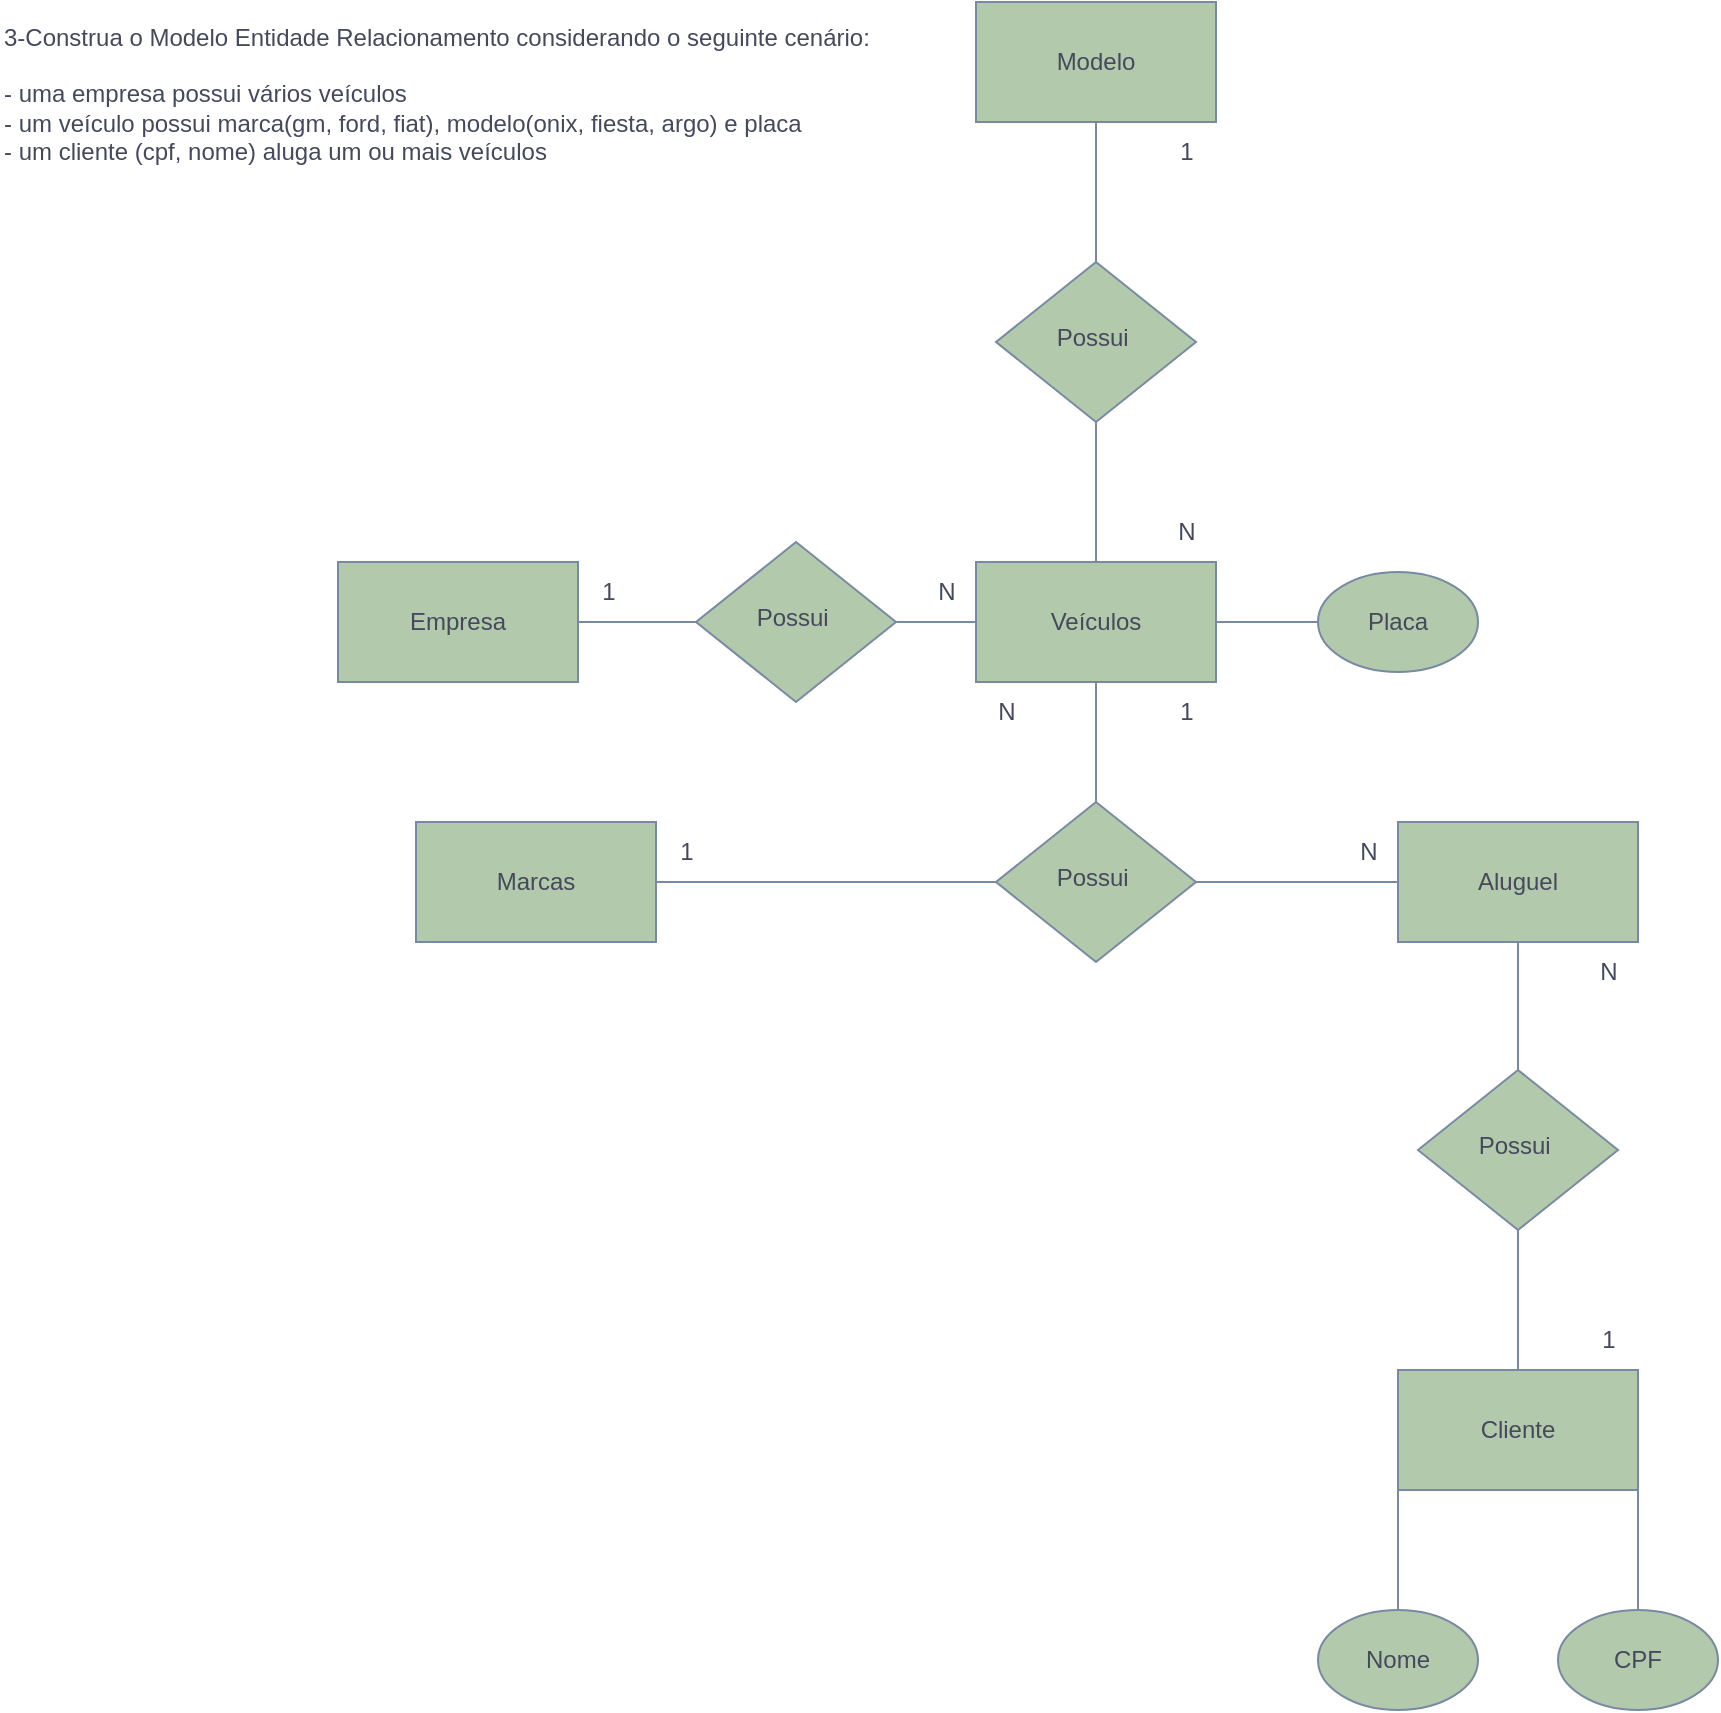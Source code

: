 <mxfile version="21.6.5" type="device" pages="3">
  <diagram id="C5RBs43oDa-KdzZeNtuy" name="Conceitual ">
    <mxGraphModel dx="1341" dy="581" grid="1" gridSize="10" guides="1" tooltips="1" connect="1" arrows="1" fold="1" page="1" pageScale="1" pageWidth="291" pageHeight="413" math="0" shadow="0">
      <root>
        <mxCell id="WIyWlLk6GJQsqaUBKTNV-0" />
        <mxCell id="WIyWlLk6GJQsqaUBKTNV-1" parent="WIyWlLk6GJQsqaUBKTNV-0" />
        <mxCell id="WIyWlLk6GJQsqaUBKTNV-6" value="Possui&amp;nbsp;" style="rhombus;whiteSpace=wrap;html=1;shadow=0;fontFamily=Helvetica;fontSize=12;align=center;strokeWidth=1;spacing=6;spacingTop=-4;rounded=0;labelBackgroundColor=none;fillColor=#B2C9AB;strokeColor=#788AA3;fontColor=#46495D;" parent="WIyWlLk6GJQsqaUBKTNV-1" vertex="1">
          <mxGeometry x="179" y="386" width="100" height="80" as="geometry" />
        </mxCell>
        <mxCell id="POBfcUkBsvV8UPlY4-i7-2" value="Veículos" style="rounded=0;whiteSpace=wrap;html=1;strokeColor=#788AA3;fontColor=#46495D;fillColor=#B2C9AB;labelBackgroundColor=none;" parent="WIyWlLk6GJQsqaUBKTNV-1" vertex="1">
          <mxGeometry x="319" y="396" width="120" height="60" as="geometry" />
        </mxCell>
        <mxCell id="POBfcUkBsvV8UPlY4-i7-3" value="&lt;div&gt;3-Construa o Modelo Entidade Relacionamento considerando o seguinte cenário:&lt;/div&gt;&lt;div&gt;&lt;br&gt;&lt;/div&gt;&lt;div&gt;- uma empresa possui vários veículos&lt;/div&gt;&lt;div&gt;- um veículo possui marca(gm, ford, fiat), modelo(onix, fiesta, argo) e placa&lt;/div&gt;&lt;div&gt;- um cliente (cpf, nome) aluga um ou mais veículos&lt;/div&gt;" style="text;html=1;align=left;verticalAlign=middle;resizable=0;points=[];autosize=1;strokeColor=none;fillColor=none;fontColor=#46495D;labelBackgroundColor=none;" parent="WIyWlLk6GJQsqaUBKTNV-1" vertex="1">
          <mxGeometry x="-169" y="117" width="460" height="90" as="geometry" />
        </mxCell>
        <mxCell id="POBfcUkBsvV8UPlY4-i7-8" value="N" style="text;html=1;align=center;verticalAlign=middle;resizable=0;points=[];autosize=1;strokeColor=none;fillColor=none;fontColor=#46495D;labelBackgroundColor=none;" parent="WIyWlLk6GJQsqaUBKTNV-1" vertex="1">
          <mxGeometry x="289" y="396" width="30" height="30" as="geometry" />
        </mxCell>
        <mxCell id="zAKUYkVe4AKFvkZDwYAf-0" value="Empresa" style="rounded=0;whiteSpace=wrap;html=1;strokeColor=#788AA3;fontColor=#46495D;fillColor=#B2C9AB;labelBackgroundColor=none;" parent="WIyWlLk6GJQsqaUBKTNV-1" vertex="1">
          <mxGeometry y="396" width="120" height="60" as="geometry" />
        </mxCell>
        <mxCell id="zAKUYkVe4AKFvkZDwYAf-3" value="Marcas" style="rounded=0;whiteSpace=wrap;html=1;strokeColor=#788AA3;fontColor=#46495D;fillColor=#B2C9AB;labelBackgroundColor=none;" parent="WIyWlLk6GJQsqaUBKTNV-1" vertex="1">
          <mxGeometry x="39" y="526" width="120" height="60" as="geometry" />
        </mxCell>
        <mxCell id="7l59M0pH6g9MhCw7kL8R-22" style="edgeStyle=orthogonalEdgeStyle;rounded=0;orthogonalLoop=1;jettySize=auto;html=1;exitX=0.5;exitY=1;exitDx=0;exitDy=0;strokeColor=#788AA3;fontColor=#46495D;fillColor=#B2C9AB;" parent="WIyWlLk6GJQsqaUBKTNV-1" source="zAKUYkVe4AKFvkZDwYAf-4" edge="1">
          <mxGeometry relative="1" as="geometry">
            <mxPoint x="379" y="596" as="targetPoint" />
          </mxGeometry>
        </mxCell>
        <mxCell id="zAKUYkVe4AKFvkZDwYAf-4" value="Possui&amp;nbsp;" style="rhombus;whiteSpace=wrap;html=1;shadow=0;fontFamily=Helvetica;fontSize=12;align=center;strokeWidth=1;spacing=6;spacingTop=-4;rounded=0;labelBackgroundColor=none;fillColor=#B2C9AB;strokeColor=#788AA3;fontColor=#46495D;" parent="WIyWlLk6GJQsqaUBKTNV-1" vertex="1">
          <mxGeometry x="329" y="516" width="100" height="80" as="geometry" />
        </mxCell>
        <mxCell id="zAKUYkVe4AKFvkZDwYAf-6" value="" style="endArrow=none;html=1;rounded=0;entryX=0;entryY=0.5;entryDx=0;entryDy=0;exitX=1;exitY=0.5;exitDx=0;exitDy=0;labelBackgroundColor=none;strokeColor=#788AA3;fontColor=default;" parent="WIyWlLk6GJQsqaUBKTNV-1" source="zAKUYkVe4AKFvkZDwYAf-0" target="WIyWlLk6GJQsqaUBKTNV-6" edge="1">
          <mxGeometry width="50" height="50" relative="1" as="geometry">
            <mxPoint x="29" y="466" as="sourcePoint" />
            <mxPoint x="79" y="416" as="targetPoint" />
          </mxGeometry>
        </mxCell>
        <mxCell id="zAKUYkVe4AKFvkZDwYAf-7" value="" style="endArrow=none;html=1;rounded=0;exitX=1;exitY=0.5;exitDx=0;exitDy=0;entryX=0;entryY=0.5;entryDx=0;entryDy=0;labelBackgroundColor=none;strokeColor=#788AA3;fontColor=default;" parent="WIyWlLk6GJQsqaUBKTNV-1" source="WIyWlLk6GJQsqaUBKTNV-6" target="POBfcUkBsvV8UPlY4-i7-2" edge="1">
          <mxGeometry width="50" height="50" relative="1" as="geometry">
            <mxPoint x="29" y="466" as="sourcePoint" />
            <mxPoint x="79" y="416" as="targetPoint" />
          </mxGeometry>
        </mxCell>
        <mxCell id="zAKUYkVe4AKFvkZDwYAf-8" value="" style="endArrow=none;html=1;rounded=0;entryX=0.5;entryY=1;entryDx=0;entryDy=0;exitX=0.5;exitY=0;exitDx=0;exitDy=0;labelBackgroundColor=none;strokeColor=#788AA3;fontColor=default;" parent="WIyWlLk6GJQsqaUBKTNV-1" source="zAKUYkVe4AKFvkZDwYAf-4" target="POBfcUkBsvV8UPlY4-i7-2" edge="1">
          <mxGeometry width="50" height="50" relative="1" as="geometry">
            <mxPoint x="29" y="566" as="sourcePoint" />
            <mxPoint x="79" y="516" as="targetPoint" />
          </mxGeometry>
        </mxCell>
        <mxCell id="zAKUYkVe4AKFvkZDwYAf-9" value="" style="endArrow=none;html=1;rounded=0;exitX=1;exitY=0.5;exitDx=0;exitDy=0;entryX=0;entryY=0.5;entryDx=0;entryDy=0;labelBackgroundColor=none;strokeColor=#788AA3;fontColor=default;" parent="WIyWlLk6GJQsqaUBKTNV-1" source="zAKUYkVe4AKFvkZDwYAf-3" target="zAKUYkVe4AKFvkZDwYAf-4" edge="1">
          <mxGeometry width="50" height="50" relative="1" as="geometry">
            <mxPoint x="29" y="566" as="sourcePoint" />
            <mxPoint x="79" y="516" as="targetPoint" />
          </mxGeometry>
        </mxCell>
        <mxCell id="zAKUYkVe4AKFvkZDwYAf-10" value="1" style="text;html=1;align=center;verticalAlign=middle;resizable=0;points=[];autosize=1;strokeColor=none;fillColor=none;fontColor=#46495D;labelBackgroundColor=none;" parent="WIyWlLk6GJQsqaUBKTNV-1" vertex="1">
          <mxGeometry x="120" y="396" width="30" height="30" as="geometry" />
        </mxCell>
        <mxCell id="7l59M0pH6g9MhCw7kL8R-7" value="Modelo" style="rounded=0;whiteSpace=wrap;html=1;strokeColor=#788AA3;fontColor=#46495D;fillColor=#B2C9AB;labelBackgroundColor=none;" parent="WIyWlLk6GJQsqaUBKTNV-1" vertex="1">
          <mxGeometry x="319" y="116" width="120" height="60" as="geometry" />
        </mxCell>
        <mxCell id="7l59M0pH6g9MhCw7kL8R-8" value="Possui&amp;nbsp;" style="rhombus;whiteSpace=wrap;html=1;shadow=0;fontFamily=Helvetica;fontSize=12;align=center;strokeWidth=1;spacing=6;spacingTop=-4;rounded=0;labelBackgroundColor=none;fillColor=#B2C9AB;strokeColor=#788AA3;fontColor=#46495D;" parent="WIyWlLk6GJQsqaUBKTNV-1" vertex="1">
          <mxGeometry x="329" y="246" width="100" height="80" as="geometry" />
        </mxCell>
        <mxCell id="7l59M0pH6g9MhCw7kL8R-16" value="" style="endArrow=none;html=1;rounded=0;strokeColor=#788AA3;fontColor=#46495D;fillColor=#B2C9AB;exitX=0.5;exitY=0;exitDx=0;exitDy=0;entryX=0.5;entryY=1;entryDx=0;entryDy=0;" parent="WIyWlLk6GJQsqaUBKTNV-1" source="7l59M0pH6g9MhCw7kL8R-8" target="7l59M0pH6g9MhCw7kL8R-7" edge="1">
          <mxGeometry width="50" height="50" relative="1" as="geometry">
            <mxPoint x="40" y="336" as="sourcePoint" />
            <mxPoint x="90" y="286" as="targetPoint" />
          </mxGeometry>
        </mxCell>
        <mxCell id="7l59M0pH6g9MhCw7kL8R-17" value="" style="endArrow=none;html=1;rounded=0;strokeColor=#788AA3;fontColor=#46495D;fillColor=#B2C9AB;exitX=0.5;exitY=0;exitDx=0;exitDy=0;entryX=0.5;entryY=1;entryDx=0;entryDy=0;" parent="WIyWlLk6GJQsqaUBKTNV-1" source="POBfcUkBsvV8UPlY4-i7-2" target="7l59M0pH6g9MhCw7kL8R-8" edge="1">
          <mxGeometry width="50" height="50" relative="1" as="geometry">
            <mxPoint x="40" y="336" as="sourcePoint" />
            <mxPoint x="90" y="286" as="targetPoint" />
          </mxGeometry>
        </mxCell>
        <mxCell id="7l59M0pH6g9MhCw7kL8R-19" value="Aluguel" style="rounded=0;whiteSpace=wrap;html=1;strokeColor=#788AA3;fontColor=#46495D;fillColor=#B2C9AB;labelBackgroundColor=none;" parent="WIyWlLk6GJQsqaUBKTNV-1" vertex="1">
          <mxGeometry x="530" y="526" width="120" height="60" as="geometry" />
        </mxCell>
        <mxCell id="7l59M0pH6g9MhCw7kL8R-21" value="" style="endArrow=none;html=1;rounded=0;strokeColor=#788AA3;fontColor=#46495D;fillColor=#B2C9AB;exitX=1;exitY=0.5;exitDx=0;exitDy=0;entryX=0;entryY=0.5;entryDx=0;entryDy=0;" parent="WIyWlLk6GJQsqaUBKTNV-1" source="zAKUYkVe4AKFvkZDwYAf-4" target="7l59M0pH6g9MhCw7kL8R-19" edge="1">
          <mxGeometry width="50" height="50" relative="1" as="geometry">
            <mxPoint x="590" y="426" as="sourcePoint" />
            <mxPoint x="540" y="340" as="targetPoint" />
          </mxGeometry>
        </mxCell>
        <mxCell id="7l59M0pH6g9MhCw7kL8R-24" value="Possui&amp;nbsp;" style="rhombus;whiteSpace=wrap;html=1;shadow=0;fontFamily=Helvetica;fontSize=12;align=center;strokeWidth=1;spacing=6;spacingTop=-4;rounded=0;labelBackgroundColor=none;fillColor=#B2C9AB;strokeColor=#788AA3;fontColor=#46495D;" parent="WIyWlLk6GJQsqaUBKTNV-1" vertex="1">
          <mxGeometry x="540" y="650" width="100" height="80" as="geometry" />
        </mxCell>
        <mxCell id="7l59M0pH6g9MhCw7kL8R-25" value="Cliente" style="rounded=0;whiteSpace=wrap;html=1;strokeColor=#788AA3;fontColor=#46495D;fillColor=#B2C9AB;labelBackgroundColor=none;" parent="WIyWlLk6GJQsqaUBKTNV-1" vertex="1">
          <mxGeometry x="530" y="800" width="120" height="60" as="geometry" />
        </mxCell>
        <mxCell id="7l59M0pH6g9MhCw7kL8R-26" value="Nome" style="ellipse;whiteSpace=wrap;html=1;strokeColor=#788AA3;fontColor=#46495D;fillColor=#B2C9AB;" parent="WIyWlLk6GJQsqaUBKTNV-1" vertex="1">
          <mxGeometry x="490" y="920" width="80" height="50" as="geometry" />
        </mxCell>
        <mxCell id="7l59M0pH6g9MhCw7kL8R-27" value="CPF" style="ellipse;whiteSpace=wrap;html=1;strokeColor=#788AA3;fontColor=#46495D;fillColor=#B2C9AB;" parent="WIyWlLk6GJQsqaUBKTNV-1" vertex="1">
          <mxGeometry x="610" y="920" width="80" height="50" as="geometry" />
        </mxCell>
        <mxCell id="7l59M0pH6g9MhCw7kL8R-28" value="" style="endArrow=none;html=1;rounded=0;strokeColor=#788AA3;fontColor=#46495D;fillColor=#B2C9AB;exitX=0.5;exitY=0;exitDx=0;exitDy=0;entryX=0;entryY=1;entryDx=0;entryDy=0;" parent="WIyWlLk6GJQsqaUBKTNV-1" source="7l59M0pH6g9MhCw7kL8R-26" target="7l59M0pH6g9MhCw7kL8R-25" edge="1">
          <mxGeometry width="50" height="50" relative="1" as="geometry">
            <mxPoint x="490" y="800" as="sourcePoint" />
            <mxPoint x="540" y="750" as="targetPoint" />
          </mxGeometry>
        </mxCell>
        <mxCell id="7l59M0pH6g9MhCw7kL8R-29" value="" style="endArrow=none;html=1;rounded=0;strokeColor=#788AA3;fontColor=#46495D;fillColor=#B2C9AB;exitX=0.5;exitY=0;exitDx=0;exitDy=0;entryX=1;entryY=1;entryDx=0;entryDy=0;" parent="WIyWlLk6GJQsqaUBKTNV-1" source="7l59M0pH6g9MhCw7kL8R-27" target="7l59M0pH6g9MhCw7kL8R-25" edge="1">
          <mxGeometry width="50" height="50" relative="1" as="geometry">
            <mxPoint x="490" y="800" as="sourcePoint" />
            <mxPoint x="540" y="750" as="targetPoint" />
          </mxGeometry>
        </mxCell>
        <mxCell id="7l59M0pH6g9MhCw7kL8R-30" value="" style="endArrow=none;html=1;rounded=0;strokeColor=#788AA3;fontColor=#46495D;fillColor=#B2C9AB;exitX=0.5;exitY=0;exitDx=0;exitDy=0;entryX=0.5;entryY=1;entryDx=0;entryDy=0;" parent="WIyWlLk6GJQsqaUBKTNV-1" source="7l59M0pH6g9MhCw7kL8R-25" target="7l59M0pH6g9MhCw7kL8R-24" edge="1">
          <mxGeometry width="50" height="50" relative="1" as="geometry">
            <mxPoint x="490" y="700" as="sourcePoint" />
            <mxPoint x="540" y="650" as="targetPoint" />
          </mxGeometry>
        </mxCell>
        <mxCell id="7l59M0pH6g9MhCw7kL8R-31" value="" style="endArrow=none;html=1;rounded=0;strokeColor=#788AA3;fontColor=#46495D;fillColor=#B2C9AB;exitX=0.5;exitY=0;exitDx=0;exitDy=0;entryX=0.5;entryY=1;entryDx=0;entryDy=0;" parent="WIyWlLk6GJQsqaUBKTNV-1" source="7l59M0pH6g9MhCw7kL8R-24" target="7l59M0pH6g9MhCw7kL8R-19" edge="1">
          <mxGeometry width="50" height="50" relative="1" as="geometry">
            <mxPoint x="490" y="700" as="sourcePoint" />
            <mxPoint x="540" y="650" as="targetPoint" />
          </mxGeometry>
        </mxCell>
        <mxCell id="7l59M0pH6g9MhCw7kL8R-32" value="1" style="text;html=1;align=center;verticalAlign=middle;resizable=0;points=[];autosize=1;strokeColor=none;fillColor=none;fontColor=#46495D;labelBackgroundColor=none;" parent="WIyWlLk6GJQsqaUBKTNV-1" vertex="1">
          <mxGeometry x="159" y="526" width="30" height="30" as="geometry" />
        </mxCell>
        <mxCell id="7l59M0pH6g9MhCw7kL8R-33" value="1" style="text;html=1;align=center;verticalAlign=middle;resizable=0;points=[];autosize=1;strokeColor=none;fillColor=none;fontColor=#46495D;labelBackgroundColor=none;" parent="WIyWlLk6GJQsqaUBKTNV-1" vertex="1">
          <mxGeometry x="620" y="770" width="30" height="30" as="geometry" />
        </mxCell>
        <mxCell id="7l59M0pH6g9MhCw7kL8R-34" value="N" style="text;html=1;align=center;verticalAlign=middle;resizable=0;points=[];autosize=1;strokeColor=none;fillColor=none;fontColor=#46495D;labelBackgroundColor=none;" parent="WIyWlLk6GJQsqaUBKTNV-1" vertex="1">
          <mxGeometry x="620" y="586" width="30" height="30" as="geometry" />
        </mxCell>
        <mxCell id="7l59M0pH6g9MhCw7kL8R-35" value="N" style="text;html=1;align=center;verticalAlign=middle;resizable=0;points=[];autosize=1;strokeColor=none;fillColor=none;fontColor=#46495D;labelBackgroundColor=none;" parent="WIyWlLk6GJQsqaUBKTNV-1" vertex="1">
          <mxGeometry x="319" y="456" width="30" height="30" as="geometry" />
        </mxCell>
        <mxCell id="7l59M0pH6g9MhCw7kL8R-37" value="" style="endArrow=none;html=1;rounded=0;strokeColor=#788AA3;fontColor=#46495D;fillColor=#B2C9AB;exitX=1;exitY=0.5;exitDx=0;exitDy=0;entryX=0;entryY=0.5;entryDx=0;entryDy=0;" parent="WIyWlLk6GJQsqaUBKTNV-1" source="POBfcUkBsvV8UPlY4-i7-2" target="Y5ZHgTg-5dm5P6BPHd5k-0" edge="1">
          <mxGeometry width="50" height="50" relative="1" as="geometry">
            <mxPoint x="490" y="400" as="sourcePoint" />
            <mxPoint x="540" y="426" as="targetPoint" />
          </mxGeometry>
        </mxCell>
        <mxCell id="7l59M0pH6g9MhCw7kL8R-41" value="N" style="text;html=1;align=center;verticalAlign=middle;resizable=0;points=[];autosize=1;strokeColor=none;fillColor=none;fontColor=#46495D;labelBackgroundColor=none;" parent="WIyWlLk6GJQsqaUBKTNV-1" vertex="1">
          <mxGeometry x="500" y="526" width="30" height="30" as="geometry" />
        </mxCell>
        <mxCell id="7l59M0pH6g9MhCw7kL8R-42" value="1" style="text;html=1;align=center;verticalAlign=middle;resizable=0;points=[];autosize=1;strokeColor=none;fillColor=none;fontColor=#46495D;labelBackgroundColor=none;" parent="WIyWlLk6GJQsqaUBKTNV-1" vertex="1">
          <mxGeometry x="409" y="456" width="30" height="30" as="geometry" />
        </mxCell>
        <mxCell id="7l59M0pH6g9MhCw7kL8R-44" value="1" style="text;html=1;align=center;verticalAlign=middle;resizable=0;points=[];autosize=1;strokeColor=none;fillColor=none;fontColor=#46495D;labelBackgroundColor=none;" parent="WIyWlLk6GJQsqaUBKTNV-1" vertex="1">
          <mxGeometry x="409" y="176" width="30" height="30" as="geometry" />
        </mxCell>
        <mxCell id="7l59M0pH6g9MhCw7kL8R-45" value="N" style="text;html=1;align=center;verticalAlign=middle;resizable=0;points=[];autosize=1;strokeColor=none;fillColor=none;fontColor=#46495D;labelBackgroundColor=none;" parent="WIyWlLk6GJQsqaUBKTNV-1" vertex="1">
          <mxGeometry x="409" y="366" width="30" height="30" as="geometry" />
        </mxCell>
        <mxCell id="Y5ZHgTg-5dm5P6BPHd5k-0" value="Placa" style="ellipse;whiteSpace=wrap;html=1;strokeColor=#788AA3;fontColor=#46495D;fillColor=#B2C9AB;" parent="WIyWlLk6GJQsqaUBKTNV-1" vertex="1">
          <mxGeometry x="490" y="401" width="80" height="50" as="geometry" />
        </mxCell>
      </root>
    </mxGraphModel>
  </diagram>
  <diagram name="Lógico" id="aL-_VfLYo84ALfotnnYI">
    <mxGraphModel dx="1632" dy="581" grid="1" gridSize="10" guides="1" tooltips="1" connect="1" arrows="1" fold="1" page="1" pageScale="1" pageWidth="291" pageHeight="413" math="0" shadow="0">
      <root>
        <mxCell id="kaTuuzIE76e_fZxgFYkP-0" />
        <mxCell id="kaTuuzIE76e_fZxgFYkP-1" parent="kaTuuzIE76e_fZxgFYkP-0" />
        <mxCell id="kaTuuzIE76e_fZxgFYkP-4" value="&lt;div&gt;3-Construa o Modelo Entidade Relacionamento considerando o seguinte cenário:&lt;/div&gt;&lt;div&gt;&lt;br&gt;&lt;/div&gt;&lt;div&gt;- uma empresa possui vários veículos&lt;/div&gt;&lt;div&gt;- um veículo possui marca(gm, ford, fiat), modelo(onix, fiesta, argo) e placa&lt;/div&gt;&lt;div&gt;- um cliente (cpf, nome) aluga um ou mais veículos&lt;/div&gt;" style="text;html=1;align=left;verticalAlign=middle;resizable=0;points=[];autosize=1;strokeColor=none;fillColor=none;fontColor=#46495D;labelBackgroundColor=none;" parent="kaTuuzIE76e_fZxgFYkP-1" vertex="1">
          <mxGeometry x="-169" y="117" width="460" height="90" as="geometry" />
        </mxCell>
        <mxCell id="vXomtWRRQ8Zj2NmYejLD-13" value="Empresa" style="shape=table;startSize=30;container=1;collapsible=1;childLayout=tableLayout;fixedRows=1;rowLines=0;fontStyle=1;align=center;resizeLast=1;html=1;strokeColor=#E07A5F;fontColor=#393C56;fillColor=#F2CC8F;" parent="kaTuuzIE76e_fZxgFYkP-1" vertex="1">
          <mxGeometry x="-379" y="310" width="180" height="90" as="geometry" />
        </mxCell>
        <mxCell id="vXomtWRRQ8Zj2NmYejLD-14" value="" style="shape=tableRow;horizontal=0;startSize=0;swimlaneHead=0;swimlaneBody=0;fillColor=none;collapsible=0;dropTarget=0;points=[[0,0.5],[1,0.5]];portConstraint=eastwest;top=0;left=0;right=0;bottom=1;strokeColor=#E07A5F;fontColor=#393C56;" parent="vXomtWRRQ8Zj2NmYejLD-13" vertex="1">
          <mxGeometry y="30" width="180" height="30" as="geometry" />
        </mxCell>
        <mxCell id="vXomtWRRQ8Zj2NmYejLD-15" value="PK" style="shape=partialRectangle;connectable=0;fillColor=none;top=0;left=0;bottom=0;right=0;fontStyle=1;overflow=hidden;whiteSpace=wrap;html=1;strokeColor=#E07A5F;fontColor=#393C56;" parent="vXomtWRRQ8Zj2NmYejLD-14" vertex="1">
          <mxGeometry width="30" height="30" as="geometry">
            <mxRectangle width="30" height="30" as="alternateBounds" />
          </mxGeometry>
        </mxCell>
        <mxCell id="vXomtWRRQ8Zj2NmYejLD-16" value="Id_Empresa" style="shape=partialRectangle;connectable=0;fillColor=none;top=0;left=0;bottom=0;right=0;align=left;spacingLeft=6;fontStyle=5;overflow=hidden;whiteSpace=wrap;html=1;strokeColor=#E07A5F;fontColor=#393C56;" parent="vXomtWRRQ8Zj2NmYejLD-14" vertex="1">
          <mxGeometry x="30" width="150" height="30" as="geometry">
            <mxRectangle width="150" height="30" as="alternateBounds" />
          </mxGeometry>
        </mxCell>
        <mxCell id="vXomtWRRQ8Zj2NmYejLD-17" value="" style="shape=tableRow;horizontal=0;startSize=0;swimlaneHead=0;swimlaneBody=0;fillColor=none;collapsible=0;dropTarget=0;points=[[0,0.5],[1,0.5]];portConstraint=eastwest;top=0;left=0;right=0;bottom=0;strokeColor=#E07A5F;fontColor=#393C56;" parent="vXomtWRRQ8Zj2NmYejLD-13" vertex="1">
          <mxGeometry y="60" width="180" height="30" as="geometry" />
        </mxCell>
        <mxCell id="vXomtWRRQ8Zj2NmYejLD-18" value="" style="shape=partialRectangle;connectable=0;fillColor=none;top=0;left=0;bottom=0;right=0;editable=1;overflow=hidden;whiteSpace=wrap;html=1;strokeColor=#E07A5F;fontColor=#393C56;" parent="vXomtWRRQ8Zj2NmYejLD-17" vertex="1">
          <mxGeometry width="30" height="30" as="geometry">
            <mxRectangle width="30" height="30" as="alternateBounds" />
          </mxGeometry>
        </mxCell>
        <mxCell id="vXomtWRRQ8Zj2NmYejLD-19" value="nomeEmpresa" style="shape=partialRectangle;connectable=0;fillColor=none;top=0;left=0;bottom=0;right=0;align=left;spacingLeft=6;overflow=hidden;whiteSpace=wrap;html=1;strokeColor=#E07A5F;fontColor=#393C56;" parent="vXomtWRRQ8Zj2NmYejLD-17" vertex="1">
          <mxGeometry x="30" width="150" height="30" as="geometry">
            <mxRectangle width="150" height="30" as="alternateBounds" />
          </mxGeometry>
        </mxCell>
        <mxCell id="nBxbTtWDTV4ctPA7-3nF-0" value="Marca" style="shape=table;startSize=30;container=1;collapsible=1;childLayout=tableLayout;fixedRows=1;rowLines=0;fontStyle=1;align=center;resizeLast=1;html=1;strokeColor=#E07A5F;fontColor=#393C56;fillColor=#F2CC8F;" parent="kaTuuzIE76e_fZxgFYkP-1" vertex="1">
          <mxGeometry x="321" y="200" width="180" height="90" as="geometry" />
        </mxCell>
        <mxCell id="nBxbTtWDTV4ctPA7-3nF-1" value="" style="shape=tableRow;horizontal=0;startSize=0;swimlaneHead=0;swimlaneBody=0;fillColor=none;collapsible=0;dropTarget=0;points=[[0,0.5],[1,0.5]];portConstraint=eastwest;top=0;left=0;right=0;bottom=1;strokeColor=#E07A5F;fontColor=#393C56;" parent="nBxbTtWDTV4ctPA7-3nF-0" vertex="1">
          <mxGeometry y="30" width="180" height="30" as="geometry" />
        </mxCell>
        <mxCell id="nBxbTtWDTV4ctPA7-3nF-2" value="PK" style="shape=partialRectangle;connectable=0;fillColor=none;top=0;left=0;bottom=0;right=0;fontStyle=1;overflow=hidden;whiteSpace=wrap;html=1;strokeColor=#E07A5F;fontColor=#393C56;" parent="nBxbTtWDTV4ctPA7-3nF-1" vertex="1">
          <mxGeometry width="30" height="30" as="geometry">
            <mxRectangle width="30" height="30" as="alternateBounds" />
          </mxGeometry>
        </mxCell>
        <mxCell id="nBxbTtWDTV4ctPA7-3nF-3" value="Id_Marca" style="shape=partialRectangle;connectable=0;fillColor=none;top=0;left=0;bottom=0;right=0;align=left;spacingLeft=6;fontStyle=5;overflow=hidden;whiteSpace=wrap;html=1;strokeColor=#E07A5F;fontColor=#393C56;" parent="nBxbTtWDTV4ctPA7-3nF-1" vertex="1">
          <mxGeometry x="30" width="150" height="30" as="geometry">
            <mxRectangle width="150" height="30" as="alternateBounds" />
          </mxGeometry>
        </mxCell>
        <mxCell id="nBxbTtWDTV4ctPA7-3nF-4" value="" style="shape=tableRow;horizontal=0;startSize=0;swimlaneHead=0;swimlaneBody=0;fillColor=none;collapsible=0;dropTarget=0;points=[[0,0.5],[1,0.5]];portConstraint=eastwest;top=0;left=0;right=0;bottom=0;strokeColor=#E07A5F;fontColor=#393C56;" parent="nBxbTtWDTV4ctPA7-3nF-0" vertex="1">
          <mxGeometry y="60" width="180" height="30" as="geometry" />
        </mxCell>
        <mxCell id="nBxbTtWDTV4ctPA7-3nF-5" value="" style="shape=partialRectangle;connectable=0;fillColor=none;top=0;left=0;bottom=0;right=0;editable=1;overflow=hidden;whiteSpace=wrap;html=1;strokeColor=#E07A5F;fontColor=#393C56;" parent="nBxbTtWDTV4ctPA7-3nF-4" vertex="1">
          <mxGeometry width="30" height="30" as="geometry">
            <mxRectangle width="30" height="30" as="alternateBounds" />
          </mxGeometry>
        </mxCell>
        <mxCell id="nBxbTtWDTV4ctPA7-3nF-6" value="nomeMarca" style="shape=partialRectangle;connectable=0;fillColor=none;top=0;left=0;bottom=0;right=0;align=left;spacingLeft=6;overflow=hidden;whiteSpace=wrap;html=1;strokeColor=#E07A5F;fontColor=#393C56;" parent="nBxbTtWDTV4ctPA7-3nF-4" vertex="1">
          <mxGeometry x="30" width="150" height="30" as="geometry">
            <mxRectangle width="150" height="30" as="alternateBounds" />
          </mxGeometry>
        </mxCell>
        <mxCell id="nBxbTtWDTV4ctPA7-3nF-13" value="Veículo" style="shape=table;startSize=30;container=1;collapsible=1;childLayout=tableLayout;fixedRows=1;rowLines=0;fontStyle=1;align=center;resizeLast=1;html=1;whiteSpace=wrap;" parent="kaTuuzIE76e_fZxgFYkP-1" vertex="1">
          <mxGeometry x="-38" y="230" width="200" height="210" as="geometry" />
        </mxCell>
        <mxCell id="nBxbTtWDTV4ctPA7-3nF-14" value="" style="shape=tableRow;horizontal=0;startSize=0;swimlaneHead=0;swimlaneBody=0;fillColor=none;collapsible=0;dropTarget=0;points=[[0,0.5],[1,0.5]];portConstraint=eastwest;top=0;left=0;right=0;bottom=0;html=1;" parent="nBxbTtWDTV4ctPA7-3nF-13" vertex="1">
          <mxGeometry y="30" width="200" height="30" as="geometry" />
        </mxCell>
        <mxCell id="nBxbTtWDTV4ctPA7-3nF-15" value="PK" style="shape=partialRectangle;connectable=0;fillColor=none;top=0;left=0;bottom=0;right=0;fontStyle=1;overflow=hidden;html=1;whiteSpace=wrap;" parent="nBxbTtWDTV4ctPA7-3nF-14" vertex="1">
          <mxGeometry width="60" height="30" as="geometry">
            <mxRectangle width="60" height="30" as="alternateBounds" />
          </mxGeometry>
        </mxCell>
        <mxCell id="nBxbTtWDTV4ctPA7-3nF-16" value="Id_Veículo" style="shape=partialRectangle;connectable=0;fillColor=none;top=0;left=0;bottom=0;right=0;align=left;spacingLeft=6;fontStyle=5;overflow=hidden;html=1;whiteSpace=wrap;" parent="nBxbTtWDTV4ctPA7-3nF-14" vertex="1">
          <mxGeometry x="60" width="140" height="30" as="geometry">
            <mxRectangle width="140" height="30" as="alternateBounds" />
          </mxGeometry>
        </mxCell>
        <mxCell id="nBxbTtWDTV4ctPA7-3nF-53" style="shape=tableRow;horizontal=0;startSize=0;swimlaneHead=0;swimlaneBody=0;fillColor=none;collapsible=0;dropTarget=0;points=[[0,0.5],[1,0.5]];portConstraint=eastwest;top=0;left=0;right=0;bottom=0;html=1;" parent="nBxbTtWDTV4ctPA7-3nF-13" vertex="1">
          <mxGeometry y="60" width="200" height="30" as="geometry" />
        </mxCell>
        <mxCell id="nBxbTtWDTV4ctPA7-3nF-54" value="FK" style="shape=partialRectangle;connectable=0;fillColor=none;top=0;left=0;bottom=0;right=0;fontStyle=1;overflow=hidden;html=1;whiteSpace=wrap;" parent="nBxbTtWDTV4ctPA7-3nF-53" vertex="1">
          <mxGeometry width="60" height="30" as="geometry">
            <mxRectangle width="60" height="30" as="alternateBounds" />
          </mxGeometry>
        </mxCell>
        <mxCell id="nBxbTtWDTV4ctPA7-3nF-55" value="Id_Empresa" style="shape=partialRectangle;connectable=0;fillColor=none;top=0;left=0;bottom=0;right=0;align=left;spacingLeft=6;fontStyle=5;overflow=hidden;html=1;whiteSpace=wrap;" parent="nBxbTtWDTV4ctPA7-3nF-53" vertex="1">
          <mxGeometry x="60" width="140" height="30" as="geometry">
            <mxRectangle width="140" height="30" as="alternateBounds" />
          </mxGeometry>
        </mxCell>
        <mxCell id="nBxbTtWDTV4ctPA7-3nF-50" style="shape=tableRow;horizontal=0;startSize=0;swimlaneHead=0;swimlaneBody=0;fillColor=none;collapsible=0;dropTarget=0;points=[[0,0.5],[1,0.5]];portConstraint=eastwest;top=0;left=0;right=0;bottom=0;html=1;" parent="nBxbTtWDTV4ctPA7-3nF-13" vertex="1">
          <mxGeometry y="90" width="200" height="30" as="geometry" />
        </mxCell>
        <mxCell id="nBxbTtWDTV4ctPA7-3nF-51" value="FK1" style="shape=partialRectangle;connectable=0;fillColor=none;top=0;left=0;bottom=0;right=0;fontStyle=1;overflow=hidden;html=1;whiteSpace=wrap;" parent="nBxbTtWDTV4ctPA7-3nF-50" vertex="1">
          <mxGeometry width="60" height="30" as="geometry">
            <mxRectangle width="60" height="30" as="alternateBounds" />
          </mxGeometry>
        </mxCell>
        <mxCell id="nBxbTtWDTV4ctPA7-3nF-52" value="Id_Marcas" style="shape=partialRectangle;connectable=0;fillColor=none;top=0;left=0;bottom=0;right=0;align=left;spacingLeft=6;fontStyle=5;overflow=hidden;html=1;whiteSpace=wrap;" parent="nBxbTtWDTV4ctPA7-3nF-50" vertex="1">
          <mxGeometry x="60" width="140" height="30" as="geometry">
            <mxRectangle width="140" height="30" as="alternateBounds" />
          </mxGeometry>
        </mxCell>
        <mxCell id="nBxbTtWDTV4ctPA7-3nF-59" style="shape=tableRow;horizontal=0;startSize=0;swimlaneHead=0;swimlaneBody=0;fillColor=none;collapsible=0;dropTarget=0;points=[[0,0.5],[1,0.5]];portConstraint=eastwest;top=0;left=0;right=0;bottom=0;html=1;" parent="nBxbTtWDTV4ctPA7-3nF-13" vertex="1">
          <mxGeometry y="120" width="200" height="30" as="geometry" />
        </mxCell>
        <mxCell id="nBxbTtWDTV4ctPA7-3nF-60" value="" style="shape=partialRectangle;connectable=0;fillColor=none;top=0;left=0;bottom=0;right=0;fontStyle=1;overflow=hidden;html=1;whiteSpace=wrap;" parent="nBxbTtWDTV4ctPA7-3nF-59" vertex="1">
          <mxGeometry width="60" height="30" as="geometry">
            <mxRectangle width="60" height="30" as="alternateBounds" />
          </mxGeometry>
        </mxCell>
        <mxCell id="nBxbTtWDTV4ctPA7-3nF-61" value="" style="shape=partialRectangle;connectable=0;fillColor=none;top=0;left=0;bottom=0;right=0;align=left;spacingLeft=6;fontStyle=5;overflow=hidden;html=1;whiteSpace=wrap;" parent="nBxbTtWDTV4ctPA7-3nF-59" vertex="1">
          <mxGeometry x="60" width="140" height="30" as="geometry">
            <mxRectangle width="140" height="30" as="alternateBounds" />
          </mxGeometry>
        </mxCell>
        <mxCell id="nBxbTtWDTV4ctPA7-3nF-17" value="" style="shape=tableRow;horizontal=0;startSize=0;swimlaneHead=0;swimlaneBody=0;fillColor=none;collapsible=0;dropTarget=0;points=[[0,0.5],[1,0.5]];portConstraint=eastwest;top=0;left=0;right=0;bottom=1;html=1;" parent="nBxbTtWDTV4ctPA7-3nF-13" vertex="1">
          <mxGeometry y="150" width="200" height="30" as="geometry" />
        </mxCell>
        <mxCell id="nBxbTtWDTV4ctPA7-3nF-18" value="FK3" style="shape=partialRectangle;connectable=0;fillColor=none;top=0;left=0;bottom=0;right=0;fontStyle=1;overflow=hidden;html=1;whiteSpace=wrap;" parent="nBxbTtWDTV4ctPA7-3nF-17" vertex="1">
          <mxGeometry width="60" height="30" as="geometry">
            <mxRectangle width="60" height="30" as="alternateBounds" />
          </mxGeometry>
        </mxCell>
        <mxCell id="nBxbTtWDTV4ctPA7-3nF-19" value="Id_Modelo" style="shape=partialRectangle;connectable=0;fillColor=none;top=0;left=0;bottom=0;right=0;align=left;spacingLeft=6;fontStyle=5;overflow=hidden;html=1;whiteSpace=wrap;" parent="nBxbTtWDTV4ctPA7-3nF-17" vertex="1">
          <mxGeometry x="60" width="140" height="30" as="geometry">
            <mxRectangle width="140" height="30" as="alternateBounds" />
          </mxGeometry>
        </mxCell>
        <mxCell id="nBxbTtWDTV4ctPA7-3nF-20" value="" style="shape=tableRow;horizontal=0;startSize=0;swimlaneHead=0;swimlaneBody=0;fillColor=none;collapsible=0;dropTarget=0;points=[[0,0.5],[1,0.5]];portConstraint=eastwest;top=0;left=0;right=0;bottom=0;html=1;" parent="nBxbTtWDTV4ctPA7-3nF-13" vertex="1">
          <mxGeometry y="180" width="200" height="30" as="geometry" />
        </mxCell>
        <mxCell id="nBxbTtWDTV4ctPA7-3nF-21" value="" style="shape=partialRectangle;connectable=0;fillColor=none;top=0;left=0;bottom=0;right=0;editable=1;overflow=hidden;html=1;whiteSpace=wrap;" parent="nBxbTtWDTV4ctPA7-3nF-20" vertex="1">
          <mxGeometry width="60" height="30" as="geometry">
            <mxRectangle width="60" height="30" as="alternateBounds" />
          </mxGeometry>
        </mxCell>
        <mxCell id="nBxbTtWDTV4ctPA7-3nF-22" value="veículoPlaca" style="shape=partialRectangle;connectable=0;fillColor=none;top=0;left=0;bottom=0;right=0;align=left;spacingLeft=6;overflow=hidden;html=1;whiteSpace=wrap;" parent="nBxbTtWDTV4ctPA7-3nF-20" vertex="1">
          <mxGeometry x="60" width="140" height="30" as="geometry">
            <mxRectangle width="140" height="30" as="alternateBounds" />
          </mxGeometry>
        </mxCell>
        <mxCell id="nBxbTtWDTV4ctPA7-3nF-69" value="Modelo" style="shape=table;startSize=30;container=1;collapsible=1;childLayout=tableLayout;fixedRows=1;rowLines=0;fontStyle=1;align=center;resizeLast=1;html=1;strokeColor=#E07A5F;fontColor=#393C56;fillColor=#F2CC8F;" parent="kaTuuzIE76e_fZxgFYkP-1" vertex="1">
          <mxGeometry x="-379" y="430" width="180" height="90" as="geometry" />
        </mxCell>
        <mxCell id="nBxbTtWDTV4ctPA7-3nF-70" value="" style="shape=tableRow;horizontal=0;startSize=0;swimlaneHead=0;swimlaneBody=0;fillColor=none;collapsible=0;dropTarget=0;points=[[0,0.5],[1,0.5]];portConstraint=eastwest;top=0;left=0;right=0;bottom=1;strokeColor=#E07A5F;fontColor=#393C56;" parent="nBxbTtWDTV4ctPA7-3nF-69" vertex="1">
          <mxGeometry y="30" width="180" height="30" as="geometry" />
        </mxCell>
        <mxCell id="nBxbTtWDTV4ctPA7-3nF-71" value="PK" style="shape=partialRectangle;connectable=0;fillColor=none;top=0;left=0;bottom=0;right=0;fontStyle=1;overflow=hidden;whiteSpace=wrap;html=1;strokeColor=#E07A5F;fontColor=#393C56;" parent="nBxbTtWDTV4ctPA7-3nF-70" vertex="1">
          <mxGeometry width="30" height="30" as="geometry">
            <mxRectangle width="30" height="30" as="alternateBounds" />
          </mxGeometry>
        </mxCell>
        <mxCell id="nBxbTtWDTV4ctPA7-3nF-72" value="Id_Modelo" style="shape=partialRectangle;connectable=0;fillColor=none;top=0;left=0;bottom=0;right=0;align=left;spacingLeft=6;fontStyle=5;overflow=hidden;whiteSpace=wrap;html=1;strokeColor=#E07A5F;fontColor=#393C56;" parent="nBxbTtWDTV4ctPA7-3nF-70" vertex="1">
          <mxGeometry x="30" width="150" height="30" as="geometry">
            <mxRectangle width="150" height="30" as="alternateBounds" />
          </mxGeometry>
        </mxCell>
        <mxCell id="nBxbTtWDTV4ctPA7-3nF-73" value="" style="shape=tableRow;horizontal=0;startSize=0;swimlaneHead=0;swimlaneBody=0;fillColor=none;collapsible=0;dropTarget=0;points=[[0,0.5],[1,0.5]];portConstraint=eastwest;top=0;left=0;right=0;bottom=0;strokeColor=#E07A5F;fontColor=#393C56;" parent="nBxbTtWDTV4ctPA7-3nF-69" vertex="1">
          <mxGeometry y="60" width="180" height="30" as="geometry" />
        </mxCell>
        <mxCell id="nBxbTtWDTV4ctPA7-3nF-74" value="" style="shape=partialRectangle;connectable=0;fillColor=none;top=0;left=0;bottom=0;right=0;editable=1;overflow=hidden;whiteSpace=wrap;html=1;strokeColor=#E07A5F;fontColor=#393C56;" parent="nBxbTtWDTV4ctPA7-3nF-73" vertex="1">
          <mxGeometry width="30" height="30" as="geometry">
            <mxRectangle width="30" height="30" as="alternateBounds" />
          </mxGeometry>
        </mxCell>
        <mxCell id="nBxbTtWDTV4ctPA7-3nF-75" value="nomeModelo" style="shape=partialRectangle;connectable=0;fillColor=none;top=0;left=0;bottom=0;right=0;align=left;spacingLeft=6;overflow=hidden;whiteSpace=wrap;html=1;strokeColor=#E07A5F;fontColor=#393C56;" parent="nBxbTtWDTV4ctPA7-3nF-73" vertex="1">
          <mxGeometry x="30" width="150" height="30" as="geometry">
            <mxRectangle width="150" height="30" as="alternateBounds" />
          </mxGeometry>
        </mxCell>
        <mxCell id="nBxbTtWDTV4ctPA7-3nF-76" value="Cliente" style="shape=table;startSize=30;container=1;collapsible=1;childLayout=tableLayout;fixedRows=1;rowLines=0;fontStyle=1;align=center;resizeLast=1;html=1;whiteSpace=wrap;" parent="kaTuuzIE76e_fZxgFYkP-1" vertex="1">
          <mxGeometry x="-18" y="590" width="180" height="120" as="geometry" />
        </mxCell>
        <mxCell id="nBxbTtWDTV4ctPA7-3nF-80" value="" style="shape=tableRow;horizontal=0;startSize=0;swimlaneHead=0;swimlaneBody=0;fillColor=none;collapsible=0;dropTarget=0;points=[[0,0.5],[1,0.5]];portConstraint=eastwest;top=0;left=0;right=0;bottom=1;html=1;" parent="nBxbTtWDTV4ctPA7-3nF-76" vertex="1">
          <mxGeometry y="30" width="180" height="30" as="geometry" />
        </mxCell>
        <mxCell id="nBxbTtWDTV4ctPA7-3nF-81" value="PK" style="shape=partialRectangle;connectable=0;fillColor=none;top=0;left=0;bottom=0;right=0;fontStyle=1;overflow=hidden;html=1;whiteSpace=wrap;" parent="nBxbTtWDTV4ctPA7-3nF-80" vertex="1">
          <mxGeometry width="60" height="30" as="geometry">
            <mxRectangle width="60" height="30" as="alternateBounds" />
          </mxGeometry>
        </mxCell>
        <mxCell id="nBxbTtWDTV4ctPA7-3nF-82" value="Id_Cliente" style="shape=partialRectangle;connectable=0;fillColor=none;top=0;left=0;bottom=0;right=0;align=left;spacingLeft=6;fontStyle=5;overflow=hidden;html=1;whiteSpace=wrap;" parent="nBxbTtWDTV4ctPA7-3nF-80" vertex="1">
          <mxGeometry x="60" width="120" height="30" as="geometry">
            <mxRectangle width="120" height="30" as="alternateBounds" />
          </mxGeometry>
        </mxCell>
        <mxCell id="nBxbTtWDTV4ctPA7-3nF-83" value="" style="shape=tableRow;horizontal=0;startSize=0;swimlaneHead=0;swimlaneBody=0;fillColor=none;collapsible=0;dropTarget=0;points=[[0,0.5],[1,0.5]];portConstraint=eastwest;top=0;left=0;right=0;bottom=0;html=1;" parent="nBxbTtWDTV4ctPA7-3nF-76" vertex="1">
          <mxGeometry y="60" width="180" height="30" as="geometry" />
        </mxCell>
        <mxCell id="nBxbTtWDTV4ctPA7-3nF-84" value="" style="shape=partialRectangle;connectable=0;fillColor=none;top=0;left=0;bottom=0;right=0;editable=1;overflow=hidden;html=1;whiteSpace=wrap;" parent="nBxbTtWDTV4ctPA7-3nF-83" vertex="1">
          <mxGeometry width="60" height="30" as="geometry">
            <mxRectangle width="60" height="30" as="alternateBounds" />
          </mxGeometry>
        </mxCell>
        <mxCell id="nBxbTtWDTV4ctPA7-3nF-85" value="nomeCliente" style="shape=partialRectangle;connectable=0;fillColor=none;top=0;left=0;bottom=0;right=0;align=left;spacingLeft=6;overflow=hidden;html=1;whiteSpace=wrap;" parent="nBxbTtWDTV4ctPA7-3nF-83" vertex="1">
          <mxGeometry x="60" width="120" height="30" as="geometry">
            <mxRectangle width="120" height="30" as="alternateBounds" />
          </mxGeometry>
        </mxCell>
        <mxCell id="nBxbTtWDTV4ctPA7-3nF-86" value="" style="shape=tableRow;horizontal=0;startSize=0;swimlaneHead=0;swimlaneBody=0;fillColor=none;collapsible=0;dropTarget=0;points=[[0,0.5],[1,0.5]];portConstraint=eastwest;top=0;left=0;right=0;bottom=0;html=1;" parent="nBxbTtWDTV4ctPA7-3nF-76" vertex="1">
          <mxGeometry y="90" width="180" height="30" as="geometry" />
        </mxCell>
        <mxCell id="nBxbTtWDTV4ctPA7-3nF-87" value="" style="shape=partialRectangle;connectable=0;fillColor=none;top=0;left=0;bottom=0;right=0;editable=1;overflow=hidden;html=1;whiteSpace=wrap;" parent="nBxbTtWDTV4ctPA7-3nF-86" vertex="1">
          <mxGeometry width="60" height="30" as="geometry">
            <mxRectangle width="60" height="30" as="alternateBounds" />
          </mxGeometry>
        </mxCell>
        <mxCell id="nBxbTtWDTV4ctPA7-3nF-88" value="cpfCliente" style="shape=partialRectangle;connectable=0;fillColor=none;top=0;left=0;bottom=0;right=0;align=left;spacingLeft=6;overflow=hidden;html=1;whiteSpace=wrap;" parent="nBxbTtWDTV4ctPA7-3nF-86" vertex="1">
          <mxGeometry x="60" width="120" height="30" as="geometry">
            <mxRectangle width="120" height="30" as="alternateBounds" />
          </mxGeometry>
        </mxCell>
        <mxCell id="SbqzDRhBDBuUBYoiMp4x-0" value="" style="edgeStyle=entityRelationEdgeStyle;fontSize=12;html=1;endArrow=ERoneToMany;rounded=0;exitX=1;exitY=0.5;exitDx=0;exitDy=0;entryX=0;entryY=0.5;entryDx=0;entryDy=0;" edge="1" parent="kaTuuzIE76e_fZxgFYkP-1" source="vXomtWRRQ8Zj2NmYejLD-14" target="nBxbTtWDTV4ctPA7-3nF-53">
          <mxGeometry width="100" height="100" relative="1" as="geometry">
            <mxPoint x="-318" y="400" as="sourcePoint" />
            <mxPoint x="-218" y="300" as="targetPoint" />
          </mxGeometry>
        </mxCell>
        <mxCell id="SbqzDRhBDBuUBYoiMp4x-1" value="" style="edgeStyle=entityRelationEdgeStyle;fontSize=12;html=1;endArrow=ERoneToMany;rounded=0;exitX=1;exitY=0.5;exitDx=0;exitDy=0;entryX=0;entryY=0.5;entryDx=0;entryDy=0;" edge="1" parent="kaTuuzIE76e_fZxgFYkP-1" source="nBxbTtWDTV4ctPA7-3nF-70" target="nBxbTtWDTV4ctPA7-3nF-17">
          <mxGeometry width="100" height="100" relative="1" as="geometry">
            <mxPoint x="-68" y="470" as="sourcePoint" />
            <mxPoint x="32" y="370" as="targetPoint" />
          </mxGeometry>
        </mxCell>
        <mxCell id="SbqzDRhBDBuUBYoiMp4x-2" value="" style="edgeStyle=entityRelationEdgeStyle;fontSize=12;html=1;endArrow=ERoneToMany;rounded=0;exitX=0;exitY=0.5;exitDx=0;exitDy=0;entryX=1;entryY=0.5;entryDx=0;entryDy=0;" edge="1" parent="kaTuuzIE76e_fZxgFYkP-1" source="nBxbTtWDTV4ctPA7-3nF-1" target="nBxbTtWDTV4ctPA7-3nF-50">
          <mxGeometry width="100" height="100" relative="1" as="geometry">
            <mxPoint x="172" y="420" as="sourcePoint" />
            <mxPoint x="272" y="320" as="targetPoint" />
          </mxGeometry>
        </mxCell>
        <mxCell id="SbqzDRhBDBuUBYoiMp4x-8" value="Aluguel&amp;nbsp;" style="shape=table;startSize=30;container=1;collapsible=1;childLayout=tableLayout;fixedRows=1;rowLines=0;fontStyle=1;align=center;resizeLast=1;html=1;whiteSpace=wrap;" vertex="1" parent="kaTuuzIE76e_fZxgFYkP-1">
          <mxGeometry x="321" y="430" width="180" height="150" as="geometry" />
        </mxCell>
        <mxCell id="SbqzDRhBDBuUBYoiMp4x-9" value="" style="shape=tableRow;horizontal=0;startSize=0;swimlaneHead=0;swimlaneBody=0;fillColor=none;collapsible=0;dropTarget=0;points=[[0,0.5],[1,0.5]];portConstraint=eastwest;top=0;left=0;right=0;bottom=0;html=1;" vertex="1" parent="SbqzDRhBDBuUBYoiMp4x-8">
          <mxGeometry y="30" width="180" height="30" as="geometry" />
        </mxCell>
        <mxCell id="SbqzDRhBDBuUBYoiMp4x-10" value="PK" style="shape=partialRectangle;connectable=0;fillColor=none;top=0;left=0;bottom=0;right=0;fontStyle=1;overflow=hidden;html=1;whiteSpace=wrap;" vertex="1" parent="SbqzDRhBDBuUBYoiMp4x-9">
          <mxGeometry width="60" height="30" as="geometry">
            <mxRectangle width="60" height="30" as="alternateBounds" />
          </mxGeometry>
        </mxCell>
        <mxCell id="SbqzDRhBDBuUBYoiMp4x-11" value="Id_Aluguel" style="shape=partialRectangle;connectable=0;fillColor=none;top=0;left=0;bottom=0;right=0;align=left;spacingLeft=6;fontStyle=5;overflow=hidden;html=1;whiteSpace=wrap;" vertex="1" parent="SbqzDRhBDBuUBYoiMp4x-9">
          <mxGeometry x="60" width="120" height="30" as="geometry">
            <mxRectangle width="120" height="30" as="alternateBounds" />
          </mxGeometry>
        </mxCell>
        <mxCell id="l36L18krtyQQHeUl5ezs-0" style="shape=tableRow;horizontal=0;startSize=0;swimlaneHead=0;swimlaneBody=0;fillColor=none;collapsible=0;dropTarget=0;points=[[0,0.5],[1,0.5]];portConstraint=eastwest;top=0;left=0;right=0;bottom=0;html=1;" vertex="1" parent="SbqzDRhBDBuUBYoiMp4x-8">
          <mxGeometry y="60" width="180" height="30" as="geometry" />
        </mxCell>
        <mxCell id="l36L18krtyQQHeUl5ezs-1" value="FK" style="shape=partialRectangle;connectable=0;fillColor=none;top=0;left=0;bottom=0;right=0;fontStyle=1;overflow=hidden;html=1;whiteSpace=wrap;" vertex="1" parent="l36L18krtyQQHeUl5ezs-0">
          <mxGeometry width="60" height="30" as="geometry">
            <mxRectangle width="60" height="30" as="alternateBounds" />
          </mxGeometry>
        </mxCell>
        <mxCell id="l36L18krtyQQHeUl5ezs-2" value="Id_Veículo" style="shape=partialRectangle;connectable=0;fillColor=none;top=0;left=0;bottom=0;right=0;align=left;spacingLeft=6;fontStyle=5;overflow=hidden;html=1;whiteSpace=wrap;" vertex="1" parent="l36L18krtyQQHeUl5ezs-0">
          <mxGeometry x="60" width="120" height="30" as="geometry">
            <mxRectangle width="120" height="30" as="alternateBounds" />
          </mxGeometry>
        </mxCell>
        <mxCell id="SbqzDRhBDBuUBYoiMp4x-12" value="" style="shape=tableRow;horizontal=0;startSize=0;swimlaneHead=0;swimlaneBody=0;fillColor=none;collapsible=0;dropTarget=0;points=[[0,0.5],[1,0.5]];portConstraint=eastwest;top=0;left=0;right=0;bottom=1;html=1;" vertex="1" parent="SbqzDRhBDBuUBYoiMp4x-8">
          <mxGeometry y="90" width="180" height="30" as="geometry" />
        </mxCell>
        <mxCell id="SbqzDRhBDBuUBYoiMp4x-13" value="FK1" style="shape=partialRectangle;connectable=0;fillColor=none;top=0;left=0;bottom=0;right=0;fontStyle=1;overflow=hidden;html=1;whiteSpace=wrap;" vertex="1" parent="SbqzDRhBDBuUBYoiMp4x-12">
          <mxGeometry width="60" height="30" as="geometry">
            <mxRectangle width="60" height="30" as="alternateBounds" />
          </mxGeometry>
        </mxCell>
        <mxCell id="SbqzDRhBDBuUBYoiMp4x-14" value="Id_Cliente" style="shape=partialRectangle;connectable=0;fillColor=none;top=0;left=0;bottom=0;right=0;align=left;spacingLeft=6;fontStyle=5;overflow=hidden;html=1;whiteSpace=wrap;" vertex="1" parent="SbqzDRhBDBuUBYoiMp4x-12">
          <mxGeometry x="60" width="120" height="30" as="geometry">
            <mxRectangle width="120" height="30" as="alternateBounds" />
          </mxGeometry>
        </mxCell>
        <mxCell id="SbqzDRhBDBuUBYoiMp4x-15" value="" style="shape=tableRow;horizontal=0;startSize=0;swimlaneHead=0;swimlaneBody=0;fillColor=none;collapsible=0;dropTarget=0;points=[[0,0.5],[1,0.5]];portConstraint=eastwest;top=0;left=0;right=0;bottom=0;html=1;" vertex="1" parent="SbqzDRhBDBuUBYoiMp4x-8">
          <mxGeometry y="120" width="180" height="30" as="geometry" />
        </mxCell>
        <mxCell id="SbqzDRhBDBuUBYoiMp4x-16" value="" style="shape=partialRectangle;connectable=0;fillColor=none;top=0;left=0;bottom=0;right=0;editable=1;overflow=hidden;html=1;whiteSpace=wrap;" vertex="1" parent="SbqzDRhBDBuUBYoiMp4x-15">
          <mxGeometry width="60" height="30" as="geometry">
            <mxRectangle width="60" height="30" as="alternateBounds" />
          </mxGeometry>
        </mxCell>
        <mxCell id="SbqzDRhBDBuUBYoiMp4x-17" value="valorAluguel" style="shape=partialRectangle;connectable=0;fillColor=none;top=0;left=0;bottom=0;right=0;align=left;spacingLeft=6;overflow=hidden;html=1;whiteSpace=wrap;" vertex="1" parent="SbqzDRhBDBuUBYoiMp4x-15">
          <mxGeometry x="60" width="120" height="30" as="geometry">
            <mxRectangle width="120" height="30" as="alternateBounds" />
          </mxGeometry>
        </mxCell>
        <mxCell id="SbqzDRhBDBuUBYoiMp4x-21" value="" style="edgeStyle=entityRelationEdgeStyle;fontSize=12;html=1;endArrow=ERoneToMany;rounded=0;exitX=1;exitY=0.5;exitDx=0;exitDy=0;entryX=0;entryY=0.5;entryDx=0;entryDy=0;" edge="1" parent="kaTuuzIE76e_fZxgFYkP-1" source="nBxbTtWDTV4ctPA7-3nF-80" target="SbqzDRhBDBuUBYoiMp4x-12">
          <mxGeometry width="100" height="100" relative="1" as="geometry">
            <mxPoint x="-8" y="690" as="sourcePoint" />
            <mxPoint x="92" y="590" as="targetPoint" />
          </mxGeometry>
        </mxCell>
        <mxCell id="l36L18krtyQQHeUl5ezs-4" value="" style="edgeStyle=entityRelationEdgeStyle;fontSize=12;html=1;endArrow=ERoneToMany;rounded=0;exitX=1;exitY=0.5;exitDx=0;exitDy=0;entryX=0;entryY=0.5;entryDx=0;entryDy=0;" edge="1" parent="kaTuuzIE76e_fZxgFYkP-1" source="nBxbTtWDTV4ctPA7-3nF-14" target="l36L18krtyQQHeUl5ezs-0">
          <mxGeometry width="100" height="100" relative="1" as="geometry">
            <mxPoint x="210" y="280" as="sourcePoint" />
            <mxPoint x="310" y="180" as="targetPoint" />
          </mxGeometry>
        </mxCell>
      </root>
    </mxGraphModel>
  </diagram>
  <diagram name="Físico" id="ocBEsaZUKWE-xbrahIw-">
    <mxGraphModel dx="1632" dy="581" grid="1" gridSize="10" guides="1" tooltips="1" connect="1" arrows="1" fold="1" page="1" pageScale="1" pageWidth="291" pageHeight="413" math="0" shadow="0">
      <root>
        <mxCell id="TaaYmYcU_DFhHV5uXNhF-0" />
        <mxCell id="TaaYmYcU_DFhHV5uXNhF-1" parent="TaaYmYcU_DFhHV5uXNhF-0" />
        <mxCell id="TaaYmYcU_DFhHV5uXNhF-2" value="&lt;div&gt;3-Construa o Modelo Entidade Relacionamento considerando o seguinte cenário:&lt;/div&gt;&lt;div&gt;&lt;br&gt;&lt;/div&gt;&lt;div&gt;- uma empresa possui vários veículos&lt;/div&gt;&lt;div&gt;- um veículo possui marca(gm, ford, fiat), modelo(onix, fiesta, argo) e placa&lt;/div&gt;&lt;div&gt;- um cliente (cpf, nome) aluga um ou mais veículos&lt;/div&gt;" style="text;html=1;align=left;verticalAlign=middle;resizable=0;points=[];autosize=1;strokeColor=none;fillColor=none;fontColor=#46495D;labelBackgroundColor=none;" vertex="1" parent="TaaYmYcU_DFhHV5uXNhF-1">
          <mxGeometry x="-169" y="117" width="460" height="90" as="geometry" />
        </mxCell>
        <mxCell id="TaaYmYcU_DFhHV5uXNhF-3" value="Empresa" style="shape=table;startSize=30;container=1;collapsible=1;childLayout=tableLayout;fixedRows=1;rowLines=0;fontStyle=1;align=center;resizeLast=1;html=1;strokeColor=#E07A5F;fontColor=#393C56;fillColor=#F2CC8F;" vertex="1" parent="TaaYmYcU_DFhHV5uXNhF-1">
          <mxGeometry x="-379" y="320" width="180" height="90" as="geometry" />
        </mxCell>
        <mxCell id="TaaYmYcU_DFhHV5uXNhF-4" value="" style="shape=tableRow;horizontal=0;startSize=0;swimlaneHead=0;swimlaneBody=0;fillColor=none;collapsible=0;dropTarget=0;points=[[0,0.5],[1,0.5]];portConstraint=eastwest;top=0;left=0;right=0;bottom=1;strokeColor=#E07A5F;fontColor=#393C56;" vertex="1" parent="TaaYmYcU_DFhHV5uXNhF-3">
          <mxGeometry y="30" width="180" height="30" as="geometry" />
        </mxCell>
        <mxCell id="TaaYmYcU_DFhHV5uXNhF-5" value="PK" style="shape=partialRectangle;connectable=0;fillColor=none;top=0;left=0;bottom=0;right=0;fontStyle=1;overflow=hidden;whiteSpace=wrap;html=1;strokeColor=#E07A5F;fontColor=#393C56;" vertex="1" parent="TaaYmYcU_DFhHV5uXNhF-4">
          <mxGeometry width="30" height="30" as="geometry">
            <mxRectangle width="30" height="30" as="alternateBounds" />
          </mxGeometry>
        </mxCell>
        <mxCell id="TaaYmYcU_DFhHV5uXNhF-6" value="Id_Empresa" style="shape=partialRectangle;connectable=0;fillColor=none;top=0;left=0;bottom=0;right=0;align=left;spacingLeft=6;fontStyle=5;overflow=hidden;whiteSpace=wrap;html=1;strokeColor=#E07A5F;fontColor=#393C56;" vertex="1" parent="TaaYmYcU_DFhHV5uXNhF-4">
          <mxGeometry x="30" width="150" height="30" as="geometry">
            <mxRectangle width="150" height="30" as="alternateBounds" />
          </mxGeometry>
        </mxCell>
        <mxCell id="TaaYmYcU_DFhHV5uXNhF-7" value="" style="shape=tableRow;horizontal=0;startSize=0;swimlaneHead=0;swimlaneBody=0;fillColor=none;collapsible=0;dropTarget=0;points=[[0,0.5],[1,0.5]];portConstraint=eastwest;top=0;left=0;right=0;bottom=0;strokeColor=#E07A5F;fontColor=#393C56;" vertex="1" parent="TaaYmYcU_DFhHV5uXNhF-3">
          <mxGeometry y="60" width="180" height="30" as="geometry" />
        </mxCell>
        <mxCell id="TaaYmYcU_DFhHV5uXNhF-8" value="" style="shape=partialRectangle;connectable=0;fillColor=none;top=0;left=0;bottom=0;right=0;editable=1;overflow=hidden;whiteSpace=wrap;html=1;strokeColor=#E07A5F;fontColor=#393C56;" vertex="1" parent="TaaYmYcU_DFhHV5uXNhF-7">
          <mxGeometry width="30" height="30" as="geometry">
            <mxRectangle width="30" height="30" as="alternateBounds" />
          </mxGeometry>
        </mxCell>
        <mxCell id="TaaYmYcU_DFhHV5uXNhF-9" value="nomeEmpresa" style="shape=partialRectangle;connectable=0;fillColor=none;top=0;left=0;bottom=0;right=0;align=left;spacingLeft=6;overflow=hidden;whiteSpace=wrap;html=1;strokeColor=#E07A5F;fontColor=#393C56;" vertex="1" parent="TaaYmYcU_DFhHV5uXNhF-7">
          <mxGeometry x="30" width="150" height="30" as="geometry">
            <mxRectangle width="150" height="30" as="alternateBounds" />
          </mxGeometry>
        </mxCell>
        <mxCell id="TaaYmYcU_DFhHV5uXNhF-10" value="Marca" style="shape=table;startSize=30;container=1;collapsible=1;childLayout=tableLayout;fixedRows=1;rowLines=0;fontStyle=1;align=center;resizeLast=1;html=1;strokeColor=#E07A5F;fontColor=#393C56;fillColor=#F2CC8F;" vertex="1" parent="TaaYmYcU_DFhHV5uXNhF-1">
          <mxGeometry x="321" y="320" width="180" height="90" as="geometry" />
        </mxCell>
        <mxCell id="TaaYmYcU_DFhHV5uXNhF-11" value="" style="shape=tableRow;horizontal=0;startSize=0;swimlaneHead=0;swimlaneBody=0;fillColor=none;collapsible=0;dropTarget=0;points=[[0,0.5],[1,0.5]];portConstraint=eastwest;top=0;left=0;right=0;bottom=1;strokeColor=#E07A5F;fontColor=#393C56;" vertex="1" parent="TaaYmYcU_DFhHV5uXNhF-10">
          <mxGeometry y="30" width="180" height="30" as="geometry" />
        </mxCell>
        <mxCell id="TaaYmYcU_DFhHV5uXNhF-12" value="PK" style="shape=partialRectangle;connectable=0;fillColor=none;top=0;left=0;bottom=0;right=0;fontStyle=1;overflow=hidden;whiteSpace=wrap;html=1;strokeColor=#E07A5F;fontColor=#393C56;" vertex="1" parent="TaaYmYcU_DFhHV5uXNhF-11">
          <mxGeometry width="30" height="30" as="geometry">
            <mxRectangle width="30" height="30" as="alternateBounds" />
          </mxGeometry>
        </mxCell>
        <mxCell id="TaaYmYcU_DFhHV5uXNhF-13" value="Id_Marca" style="shape=partialRectangle;connectable=0;fillColor=none;top=0;left=0;bottom=0;right=0;align=left;spacingLeft=6;fontStyle=5;overflow=hidden;whiteSpace=wrap;html=1;strokeColor=#E07A5F;fontColor=#393C56;" vertex="1" parent="TaaYmYcU_DFhHV5uXNhF-11">
          <mxGeometry x="30" width="150" height="30" as="geometry">
            <mxRectangle width="150" height="30" as="alternateBounds" />
          </mxGeometry>
        </mxCell>
        <mxCell id="TaaYmYcU_DFhHV5uXNhF-14" value="" style="shape=tableRow;horizontal=0;startSize=0;swimlaneHead=0;swimlaneBody=0;fillColor=none;collapsible=0;dropTarget=0;points=[[0,0.5],[1,0.5]];portConstraint=eastwest;top=0;left=0;right=0;bottom=0;strokeColor=#E07A5F;fontColor=#393C56;" vertex="1" parent="TaaYmYcU_DFhHV5uXNhF-10">
          <mxGeometry y="60" width="180" height="30" as="geometry" />
        </mxCell>
        <mxCell id="TaaYmYcU_DFhHV5uXNhF-15" value="" style="shape=partialRectangle;connectable=0;fillColor=none;top=0;left=0;bottom=0;right=0;editable=1;overflow=hidden;whiteSpace=wrap;html=1;strokeColor=#E07A5F;fontColor=#393C56;" vertex="1" parent="TaaYmYcU_DFhHV5uXNhF-14">
          <mxGeometry width="30" height="30" as="geometry">
            <mxRectangle width="30" height="30" as="alternateBounds" />
          </mxGeometry>
        </mxCell>
        <mxCell id="TaaYmYcU_DFhHV5uXNhF-16" value="nomeMarca" style="shape=partialRectangle;connectable=0;fillColor=none;top=0;left=0;bottom=0;right=0;align=left;spacingLeft=6;overflow=hidden;whiteSpace=wrap;html=1;strokeColor=#E07A5F;fontColor=#393C56;" vertex="1" parent="TaaYmYcU_DFhHV5uXNhF-14">
          <mxGeometry x="30" width="150" height="30" as="geometry">
            <mxRectangle width="150" height="30" as="alternateBounds" />
          </mxGeometry>
        </mxCell>
        <mxCell id="TaaYmYcU_DFhHV5uXNhF-17" value="Veículo" style="shape=table;startSize=30;container=1;collapsible=1;childLayout=tableLayout;fixedRows=1;rowLines=0;fontStyle=1;align=center;resizeLast=1;html=1;whiteSpace=wrap;" vertex="1" parent="TaaYmYcU_DFhHV5uXNhF-1">
          <mxGeometry x="-38" y="240" width="200" height="210" as="geometry" />
        </mxCell>
        <mxCell id="TaaYmYcU_DFhHV5uXNhF-18" value="" style="shape=tableRow;horizontal=0;startSize=0;swimlaneHead=0;swimlaneBody=0;fillColor=none;collapsible=0;dropTarget=0;points=[[0,0.5],[1,0.5]];portConstraint=eastwest;top=0;left=0;right=0;bottom=0;html=1;" vertex="1" parent="TaaYmYcU_DFhHV5uXNhF-17">
          <mxGeometry y="30" width="200" height="30" as="geometry" />
        </mxCell>
        <mxCell id="TaaYmYcU_DFhHV5uXNhF-19" value="PK" style="shape=partialRectangle;connectable=0;fillColor=none;top=0;left=0;bottom=0;right=0;fontStyle=1;overflow=hidden;html=1;whiteSpace=wrap;" vertex="1" parent="TaaYmYcU_DFhHV5uXNhF-18">
          <mxGeometry width="60" height="30" as="geometry">
            <mxRectangle width="60" height="30" as="alternateBounds" />
          </mxGeometry>
        </mxCell>
        <mxCell id="TaaYmYcU_DFhHV5uXNhF-20" value="Id_Veículo" style="shape=partialRectangle;connectable=0;fillColor=none;top=0;left=0;bottom=0;right=0;align=left;spacingLeft=6;fontStyle=5;overflow=hidden;html=1;whiteSpace=wrap;" vertex="1" parent="TaaYmYcU_DFhHV5uXNhF-18">
          <mxGeometry x="60" width="140" height="30" as="geometry">
            <mxRectangle width="140" height="30" as="alternateBounds" />
          </mxGeometry>
        </mxCell>
        <mxCell id="TaaYmYcU_DFhHV5uXNhF-21" style="shape=tableRow;horizontal=0;startSize=0;swimlaneHead=0;swimlaneBody=0;fillColor=none;collapsible=0;dropTarget=0;points=[[0,0.5],[1,0.5]];portConstraint=eastwest;top=0;left=0;right=0;bottom=0;html=1;" vertex="1" parent="TaaYmYcU_DFhHV5uXNhF-17">
          <mxGeometry y="60" width="200" height="30" as="geometry" />
        </mxCell>
        <mxCell id="TaaYmYcU_DFhHV5uXNhF-22" value="FK" style="shape=partialRectangle;connectable=0;fillColor=none;top=0;left=0;bottom=0;right=0;fontStyle=1;overflow=hidden;html=1;whiteSpace=wrap;" vertex="1" parent="TaaYmYcU_DFhHV5uXNhF-21">
          <mxGeometry width="60" height="30" as="geometry">
            <mxRectangle width="60" height="30" as="alternateBounds" />
          </mxGeometry>
        </mxCell>
        <mxCell id="TaaYmYcU_DFhHV5uXNhF-23" value="Id_Empresa" style="shape=partialRectangle;connectable=0;fillColor=none;top=0;left=0;bottom=0;right=0;align=left;spacingLeft=6;fontStyle=5;overflow=hidden;html=1;whiteSpace=wrap;" vertex="1" parent="TaaYmYcU_DFhHV5uXNhF-21">
          <mxGeometry x="60" width="140" height="30" as="geometry">
            <mxRectangle width="140" height="30" as="alternateBounds" />
          </mxGeometry>
        </mxCell>
        <mxCell id="TaaYmYcU_DFhHV5uXNhF-24" style="shape=tableRow;horizontal=0;startSize=0;swimlaneHead=0;swimlaneBody=0;fillColor=none;collapsible=0;dropTarget=0;points=[[0,0.5],[1,0.5]];portConstraint=eastwest;top=0;left=0;right=0;bottom=0;html=1;" vertex="1" parent="TaaYmYcU_DFhHV5uXNhF-17">
          <mxGeometry y="90" width="200" height="30" as="geometry" />
        </mxCell>
        <mxCell id="TaaYmYcU_DFhHV5uXNhF-25" value="FK1" style="shape=partialRectangle;connectable=0;fillColor=none;top=0;left=0;bottom=0;right=0;fontStyle=1;overflow=hidden;html=1;whiteSpace=wrap;" vertex="1" parent="TaaYmYcU_DFhHV5uXNhF-24">
          <mxGeometry width="60" height="30" as="geometry">
            <mxRectangle width="60" height="30" as="alternateBounds" />
          </mxGeometry>
        </mxCell>
        <mxCell id="TaaYmYcU_DFhHV5uXNhF-26" value="Id_Marcas" style="shape=partialRectangle;connectable=0;fillColor=none;top=0;left=0;bottom=0;right=0;align=left;spacingLeft=6;fontStyle=5;overflow=hidden;html=1;whiteSpace=wrap;" vertex="1" parent="TaaYmYcU_DFhHV5uXNhF-24">
          <mxGeometry x="60" width="140" height="30" as="geometry">
            <mxRectangle width="140" height="30" as="alternateBounds" />
          </mxGeometry>
        </mxCell>
        <mxCell id="TaaYmYcU_DFhHV5uXNhF-27" style="shape=tableRow;horizontal=0;startSize=0;swimlaneHead=0;swimlaneBody=0;fillColor=none;collapsible=0;dropTarget=0;points=[[0,0.5],[1,0.5]];portConstraint=eastwest;top=0;left=0;right=0;bottom=0;html=1;" vertex="1" parent="TaaYmYcU_DFhHV5uXNhF-17">
          <mxGeometry y="120" width="200" height="30" as="geometry" />
        </mxCell>
        <mxCell id="TaaYmYcU_DFhHV5uXNhF-28" value="FK2" style="shape=partialRectangle;connectable=0;fillColor=none;top=0;left=0;bottom=0;right=0;fontStyle=1;overflow=hidden;html=1;whiteSpace=wrap;" vertex="1" parent="TaaYmYcU_DFhHV5uXNhF-27">
          <mxGeometry width="60" height="30" as="geometry">
            <mxRectangle width="60" height="30" as="alternateBounds" />
          </mxGeometry>
        </mxCell>
        <mxCell id="TaaYmYcU_DFhHV5uXNhF-29" value="Id_Aluguel" style="shape=partialRectangle;connectable=0;fillColor=none;top=0;left=0;bottom=0;right=0;align=left;spacingLeft=6;fontStyle=5;overflow=hidden;html=1;whiteSpace=wrap;" vertex="1" parent="TaaYmYcU_DFhHV5uXNhF-27">
          <mxGeometry x="60" width="140" height="30" as="geometry">
            <mxRectangle width="140" height="30" as="alternateBounds" />
          </mxGeometry>
        </mxCell>
        <mxCell id="TaaYmYcU_DFhHV5uXNhF-30" value="" style="shape=tableRow;horizontal=0;startSize=0;swimlaneHead=0;swimlaneBody=0;fillColor=none;collapsible=0;dropTarget=0;points=[[0,0.5],[1,0.5]];portConstraint=eastwest;top=0;left=0;right=0;bottom=1;html=1;" vertex="1" parent="TaaYmYcU_DFhHV5uXNhF-17">
          <mxGeometry y="150" width="200" height="30" as="geometry" />
        </mxCell>
        <mxCell id="TaaYmYcU_DFhHV5uXNhF-31" value="FK3" style="shape=partialRectangle;connectable=0;fillColor=none;top=0;left=0;bottom=0;right=0;fontStyle=1;overflow=hidden;html=1;whiteSpace=wrap;" vertex="1" parent="TaaYmYcU_DFhHV5uXNhF-30">
          <mxGeometry width="60" height="30" as="geometry">
            <mxRectangle width="60" height="30" as="alternateBounds" />
          </mxGeometry>
        </mxCell>
        <mxCell id="TaaYmYcU_DFhHV5uXNhF-32" value="Id_Modelo" style="shape=partialRectangle;connectable=0;fillColor=none;top=0;left=0;bottom=0;right=0;align=left;spacingLeft=6;fontStyle=5;overflow=hidden;html=1;whiteSpace=wrap;" vertex="1" parent="TaaYmYcU_DFhHV5uXNhF-30">
          <mxGeometry x="60" width="140" height="30" as="geometry">
            <mxRectangle width="140" height="30" as="alternateBounds" />
          </mxGeometry>
        </mxCell>
        <mxCell id="TaaYmYcU_DFhHV5uXNhF-33" value="" style="shape=tableRow;horizontal=0;startSize=0;swimlaneHead=0;swimlaneBody=0;fillColor=none;collapsible=0;dropTarget=0;points=[[0,0.5],[1,0.5]];portConstraint=eastwest;top=0;left=0;right=0;bottom=0;html=1;" vertex="1" parent="TaaYmYcU_DFhHV5uXNhF-17">
          <mxGeometry y="180" width="200" height="30" as="geometry" />
        </mxCell>
        <mxCell id="TaaYmYcU_DFhHV5uXNhF-34" value="" style="shape=partialRectangle;connectable=0;fillColor=none;top=0;left=0;bottom=0;right=0;editable=1;overflow=hidden;html=1;whiteSpace=wrap;" vertex="1" parent="TaaYmYcU_DFhHV5uXNhF-33">
          <mxGeometry width="60" height="30" as="geometry">
            <mxRectangle width="60" height="30" as="alternateBounds" />
          </mxGeometry>
        </mxCell>
        <mxCell id="TaaYmYcU_DFhHV5uXNhF-35" value="veículoPlaca" style="shape=partialRectangle;connectable=0;fillColor=none;top=0;left=0;bottom=0;right=0;align=left;spacingLeft=6;overflow=hidden;html=1;whiteSpace=wrap;" vertex="1" parent="TaaYmYcU_DFhHV5uXNhF-33">
          <mxGeometry x="60" width="140" height="30" as="geometry">
            <mxRectangle width="140" height="30" as="alternateBounds" />
          </mxGeometry>
        </mxCell>
        <mxCell id="TaaYmYcU_DFhHV5uXNhF-36" value="Modelo" style="shape=table;startSize=30;container=1;collapsible=1;childLayout=tableLayout;fixedRows=1;rowLines=0;fontStyle=1;align=center;resizeLast=1;html=1;strokeColor=#E07A5F;fontColor=#393C56;fillColor=#F2CC8F;" vertex="1" parent="TaaYmYcU_DFhHV5uXNhF-1">
          <mxGeometry x="-379" y="440" width="180" height="90" as="geometry" />
        </mxCell>
        <mxCell id="TaaYmYcU_DFhHV5uXNhF-37" value="" style="shape=tableRow;horizontal=0;startSize=0;swimlaneHead=0;swimlaneBody=0;fillColor=none;collapsible=0;dropTarget=0;points=[[0,0.5],[1,0.5]];portConstraint=eastwest;top=0;left=0;right=0;bottom=1;strokeColor=#E07A5F;fontColor=#393C56;" vertex="1" parent="TaaYmYcU_DFhHV5uXNhF-36">
          <mxGeometry y="30" width="180" height="30" as="geometry" />
        </mxCell>
        <mxCell id="TaaYmYcU_DFhHV5uXNhF-38" value="PK" style="shape=partialRectangle;connectable=0;fillColor=none;top=0;left=0;bottom=0;right=0;fontStyle=1;overflow=hidden;whiteSpace=wrap;html=1;strokeColor=#E07A5F;fontColor=#393C56;" vertex="1" parent="TaaYmYcU_DFhHV5uXNhF-37">
          <mxGeometry width="30" height="30" as="geometry">
            <mxRectangle width="30" height="30" as="alternateBounds" />
          </mxGeometry>
        </mxCell>
        <mxCell id="TaaYmYcU_DFhHV5uXNhF-39" value="Id_Modelo" style="shape=partialRectangle;connectable=0;fillColor=none;top=0;left=0;bottom=0;right=0;align=left;spacingLeft=6;fontStyle=5;overflow=hidden;whiteSpace=wrap;html=1;strokeColor=#E07A5F;fontColor=#393C56;" vertex="1" parent="TaaYmYcU_DFhHV5uXNhF-37">
          <mxGeometry x="30" width="150" height="30" as="geometry">
            <mxRectangle width="150" height="30" as="alternateBounds" />
          </mxGeometry>
        </mxCell>
        <mxCell id="TaaYmYcU_DFhHV5uXNhF-40" value="" style="shape=tableRow;horizontal=0;startSize=0;swimlaneHead=0;swimlaneBody=0;fillColor=none;collapsible=0;dropTarget=0;points=[[0,0.5],[1,0.5]];portConstraint=eastwest;top=0;left=0;right=0;bottom=0;strokeColor=#E07A5F;fontColor=#393C56;" vertex="1" parent="TaaYmYcU_DFhHV5uXNhF-36">
          <mxGeometry y="60" width="180" height="30" as="geometry" />
        </mxCell>
        <mxCell id="TaaYmYcU_DFhHV5uXNhF-41" value="" style="shape=partialRectangle;connectable=0;fillColor=none;top=0;left=0;bottom=0;right=0;editable=1;overflow=hidden;whiteSpace=wrap;html=1;strokeColor=#E07A5F;fontColor=#393C56;" vertex="1" parent="TaaYmYcU_DFhHV5uXNhF-40">
          <mxGeometry width="30" height="30" as="geometry">
            <mxRectangle width="30" height="30" as="alternateBounds" />
          </mxGeometry>
        </mxCell>
        <mxCell id="TaaYmYcU_DFhHV5uXNhF-42" value="nomeModelo" style="shape=partialRectangle;connectable=0;fillColor=none;top=0;left=0;bottom=0;right=0;align=left;spacingLeft=6;overflow=hidden;whiteSpace=wrap;html=1;strokeColor=#E07A5F;fontColor=#393C56;" vertex="1" parent="TaaYmYcU_DFhHV5uXNhF-40">
          <mxGeometry x="30" width="150" height="30" as="geometry">
            <mxRectangle width="150" height="30" as="alternateBounds" />
          </mxGeometry>
        </mxCell>
        <mxCell id="TaaYmYcU_DFhHV5uXNhF-43" value="Cliente" style="shape=table;startSize=30;container=1;collapsible=1;childLayout=tableLayout;fixedRows=1;rowLines=0;fontStyle=1;align=center;resizeLast=1;html=1;whiteSpace=wrap;" vertex="1" parent="TaaYmYcU_DFhHV5uXNhF-1">
          <mxGeometry x="-28" y="520" width="180" height="120" as="geometry" />
        </mxCell>
        <mxCell id="TaaYmYcU_DFhHV5uXNhF-44" value="" style="shape=tableRow;horizontal=0;startSize=0;swimlaneHead=0;swimlaneBody=0;fillColor=none;collapsible=0;dropTarget=0;points=[[0,0.5],[1,0.5]];portConstraint=eastwest;top=0;left=0;right=0;bottom=1;html=1;" vertex="1" parent="TaaYmYcU_DFhHV5uXNhF-43">
          <mxGeometry y="30" width="180" height="30" as="geometry" />
        </mxCell>
        <mxCell id="TaaYmYcU_DFhHV5uXNhF-45" value="PK" style="shape=partialRectangle;connectable=0;fillColor=none;top=0;left=0;bottom=0;right=0;fontStyle=1;overflow=hidden;html=1;whiteSpace=wrap;" vertex="1" parent="TaaYmYcU_DFhHV5uXNhF-44">
          <mxGeometry width="60" height="30" as="geometry">
            <mxRectangle width="60" height="30" as="alternateBounds" />
          </mxGeometry>
        </mxCell>
        <mxCell id="TaaYmYcU_DFhHV5uXNhF-46" value="Id_Cliente" style="shape=partialRectangle;connectable=0;fillColor=none;top=0;left=0;bottom=0;right=0;align=left;spacingLeft=6;fontStyle=5;overflow=hidden;html=1;whiteSpace=wrap;" vertex="1" parent="TaaYmYcU_DFhHV5uXNhF-44">
          <mxGeometry x="60" width="120" height="30" as="geometry">
            <mxRectangle width="120" height="30" as="alternateBounds" />
          </mxGeometry>
        </mxCell>
        <mxCell id="TaaYmYcU_DFhHV5uXNhF-47" value="" style="shape=tableRow;horizontal=0;startSize=0;swimlaneHead=0;swimlaneBody=0;fillColor=none;collapsible=0;dropTarget=0;points=[[0,0.5],[1,0.5]];portConstraint=eastwest;top=0;left=0;right=0;bottom=0;html=1;" vertex="1" parent="TaaYmYcU_DFhHV5uXNhF-43">
          <mxGeometry y="60" width="180" height="30" as="geometry" />
        </mxCell>
        <mxCell id="TaaYmYcU_DFhHV5uXNhF-48" value="" style="shape=partialRectangle;connectable=0;fillColor=none;top=0;left=0;bottom=0;right=0;editable=1;overflow=hidden;html=1;whiteSpace=wrap;" vertex="1" parent="TaaYmYcU_DFhHV5uXNhF-47">
          <mxGeometry width="60" height="30" as="geometry">
            <mxRectangle width="60" height="30" as="alternateBounds" />
          </mxGeometry>
        </mxCell>
        <mxCell id="TaaYmYcU_DFhHV5uXNhF-49" value="nomeCliente" style="shape=partialRectangle;connectable=0;fillColor=none;top=0;left=0;bottom=0;right=0;align=left;spacingLeft=6;overflow=hidden;html=1;whiteSpace=wrap;" vertex="1" parent="TaaYmYcU_DFhHV5uXNhF-47">
          <mxGeometry x="60" width="120" height="30" as="geometry">
            <mxRectangle width="120" height="30" as="alternateBounds" />
          </mxGeometry>
        </mxCell>
        <mxCell id="TaaYmYcU_DFhHV5uXNhF-50" value="" style="shape=tableRow;horizontal=0;startSize=0;swimlaneHead=0;swimlaneBody=0;fillColor=none;collapsible=0;dropTarget=0;points=[[0,0.5],[1,0.5]];portConstraint=eastwest;top=0;left=0;right=0;bottom=0;html=1;" vertex="1" parent="TaaYmYcU_DFhHV5uXNhF-43">
          <mxGeometry y="90" width="180" height="30" as="geometry" />
        </mxCell>
        <mxCell id="TaaYmYcU_DFhHV5uXNhF-51" value="" style="shape=partialRectangle;connectable=0;fillColor=none;top=0;left=0;bottom=0;right=0;editable=1;overflow=hidden;html=1;whiteSpace=wrap;" vertex="1" parent="TaaYmYcU_DFhHV5uXNhF-50">
          <mxGeometry width="60" height="30" as="geometry">
            <mxRectangle width="60" height="30" as="alternateBounds" />
          </mxGeometry>
        </mxCell>
        <mxCell id="TaaYmYcU_DFhHV5uXNhF-52" value="cpfCliente" style="shape=partialRectangle;connectable=0;fillColor=none;top=0;left=0;bottom=0;right=0;align=left;spacingLeft=6;overflow=hidden;html=1;whiteSpace=wrap;" vertex="1" parent="TaaYmYcU_DFhHV5uXNhF-50">
          <mxGeometry x="60" width="120" height="30" as="geometry">
            <mxRectangle width="120" height="30" as="alternateBounds" />
          </mxGeometry>
        </mxCell>
        <mxCell id="TaaYmYcU_DFhHV5uXNhF-53" value="" style="edgeStyle=entityRelationEdgeStyle;fontSize=12;html=1;endArrow=ERoneToMany;rounded=0;exitX=1;exitY=0.5;exitDx=0;exitDy=0;entryX=0;entryY=0.5;entryDx=0;entryDy=0;" edge="1" parent="TaaYmYcU_DFhHV5uXNhF-1" source="TaaYmYcU_DFhHV5uXNhF-4" target="TaaYmYcU_DFhHV5uXNhF-21">
          <mxGeometry width="100" height="100" relative="1" as="geometry">
            <mxPoint x="-318" y="410" as="sourcePoint" />
            <mxPoint x="-218" y="310" as="targetPoint" />
          </mxGeometry>
        </mxCell>
        <mxCell id="TaaYmYcU_DFhHV5uXNhF-54" value="" style="edgeStyle=entityRelationEdgeStyle;fontSize=12;html=1;endArrow=ERoneToMany;rounded=0;exitX=1;exitY=0.5;exitDx=0;exitDy=0;entryX=0;entryY=0.5;entryDx=0;entryDy=0;" edge="1" parent="TaaYmYcU_DFhHV5uXNhF-1" source="TaaYmYcU_DFhHV5uXNhF-37" target="TaaYmYcU_DFhHV5uXNhF-30">
          <mxGeometry width="100" height="100" relative="1" as="geometry">
            <mxPoint x="-68" y="480" as="sourcePoint" />
            <mxPoint x="32" y="380" as="targetPoint" />
          </mxGeometry>
        </mxCell>
        <mxCell id="TaaYmYcU_DFhHV5uXNhF-55" value="" style="edgeStyle=entityRelationEdgeStyle;fontSize=12;html=1;endArrow=ERoneToMany;rounded=0;exitX=0;exitY=0.5;exitDx=0;exitDy=0;entryX=1;entryY=0.5;entryDx=0;entryDy=0;" edge="1" parent="TaaYmYcU_DFhHV5uXNhF-1" source="TaaYmYcU_DFhHV5uXNhF-11" target="TaaYmYcU_DFhHV5uXNhF-24">
          <mxGeometry width="100" height="100" relative="1" as="geometry">
            <mxPoint x="172" y="430" as="sourcePoint" />
            <mxPoint x="272" y="330" as="targetPoint" />
          </mxGeometry>
        </mxCell>
        <mxCell id="TaaYmYcU_DFhHV5uXNhF-56" value="" style="edgeStyle=entityRelationEdgeStyle;fontSize=12;html=1;endArrow=ERoneToMany;rounded=0;entryX=1;entryY=0.5;entryDx=0;entryDy=0;exitX=0;exitY=0.5;exitDx=0;exitDy=0;" edge="1" parent="TaaYmYcU_DFhHV5uXNhF-1" source="TaaYmYcU_DFhHV5uXNhF-58" target="TaaYmYcU_DFhHV5uXNhF-27">
          <mxGeometry width="100" height="100" relative="1" as="geometry">
            <mxPoint x="272" y="520" as="sourcePoint" />
            <mxPoint x="182" y="530" as="targetPoint" />
          </mxGeometry>
        </mxCell>
        <mxCell id="TaaYmYcU_DFhHV5uXNhF-57" value="Aluguel&amp;nbsp;" style="shape=table;startSize=30;container=1;collapsible=1;childLayout=tableLayout;fixedRows=1;rowLines=0;fontStyle=1;align=center;resizeLast=1;html=1;whiteSpace=wrap;" vertex="1" parent="TaaYmYcU_DFhHV5uXNhF-1">
          <mxGeometry x="321" y="440" width="180" height="120" as="geometry" />
        </mxCell>
        <mxCell id="TaaYmYcU_DFhHV5uXNhF-58" value="" style="shape=tableRow;horizontal=0;startSize=0;swimlaneHead=0;swimlaneBody=0;fillColor=none;collapsible=0;dropTarget=0;points=[[0,0.5],[1,0.5]];portConstraint=eastwest;top=0;left=0;right=0;bottom=0;html=1;" vertex="1" parent="TaaYmYcU_DFhHV5uXNhF-57">
          <mxGeometry y="30" width="180" height="30" as="geometry" />
        </mxCell>
        <mxCell id="TaaYmYcU_DFhHV5uXNhF-59" value="PK" style="shape=partialRectangle;connectable=0;fillColor=none;top=0;left=0;bottom=0;right=0;fontStyle=1;overflow=hidden;html=1;whiteSpace=wrap;" vertex="1" parent="TaaYmYcU_DFhHV5uXNhF-58">
          <mxGeometry width="60" height="30" as="geometry">
            <mxRectangle width="60" height="30" as="alternateBounds" />
          </mxGeometry>
        </mxCell>
        <mxCell id="TaaYmYcU_DFhHV5uXNhF-60" value="Id_Aluguel" style="shape=partialRectangle;connectable=0;fillColor=none;top=0;left=0;bottom=0;right=0;align=left;spacingLeft=6;fontStyle=5;overflow=hidden;html=1;whiteSpace=wrap;" vertex="1" parent="TaaYmYcU_DFhHV5uXNhF-58">
          <mxGeometry x="60" width="120" height="30" as="geometry">
            <mxRectangle width="120" height="30" as="alternateBounds" />
          </mxGeometry>
        </mxCell>
        <mxCell id="TaaYmYcU_DFhHV5uXNhF-61" value="" style="shape=tableRow;horizontal=0;startSize=0;swimlaneHead=0;swimlaneBody=0;fillColor=none;collapsible=0;dropTarget=0;points=[[0,0.5],[1,0.5]];portConstraint=eastwest;top=0;left=0;right=0;bottom=1;html=1;" vertex="1" parent="TaaYmYcU_DFhHV5uXNhF-57">
          <mxGeometry y="60" width="180" height="30" as="geometry" />
        </mxCell>
        <mxCell id="TaaYmYcU_DFhHV5uXNhF-62" value="FK" style="shape=partialRectangle;connectable=0;fillColor=none;top=0;left=0;bottom=0;right=0;fontStyle=1;overflow=hidden;html=1;whiteSpace=wrap;" vertex="1" parent="TaaYmYcU_DFhHV5uXNhF-61">
          <mxGeometry width="60" height="30" as="geometry">
            <mxRectangle width="60" height="30" as="alternateBounds" />
          </mxGeometry>
        </mxCell>
        <mxCell id="TaaYmYcU_DFhHV5uXNhF-63" value="Id_Cliente" style="shape=partialRectangle;connectable=0;fillColor=none;top=0;left=0;bottom=0;right=0;align=left;spacingLeft=6;fontStyle=5;overflow=hidden;html=1;whiteSpace=wrap;" vertex="1" parent="TaaYmYcU_DFhHV5uXNhF-61">
          <mxGeometry x="60" width="120" height="30" as="geometry">
            <mxRectangle width="120" height="30" as="alternateBounds" />
          </mxGeometry>
        </mxCell>
        <mxCell id="TaaYmYcU_DFhHV5uXNhF-64" value="" style="shape=tableRow;horizontal=0;startSize=0;swimlaneHead=0;swimlaneBody=0;fillColor=none;collapsible=0;dropTarget=0;points=[[0,0.5],[1,0.5]];portConstraint=eastwest;top=0;left=0;right=0;bottom=0;html=1;" vertex="1" parent="TaaYmYcU_DFhHV5uXNhF-57">
          <mxGeometry y="90" width="180" height="30" as="geometry" />
        </mxCell>
        <mxCell id="TaaYmYcU_DFhHV5uXNhF-65" value="" style="shape=partialRectangle;connectable=0;fillColor=none;top=0;left=0;bottom=0;right=0;editable=1;overflow=hidden;html=1;whiteSpace=wrap;" vertex="1" parent="TaaYmYcU_DFhHV5uXNhF-64">
          <mxGeometry width="60" height="30" as="geometry">
            <mxRectangle width="60" height="30" as="alternateBounds" />
          </mxGeometry>
        </mxCell>
        <mxCell id="TaaYmYcU_DFhHV5uXNhF-66" value="valorAluguel" style="shape=partialRectangle;connectable=0;fillColor=none;top=0;left=0;bottom=0;right=0;align=left;spacingLeft=6;overflow=hidden;html=1;whiteSpace=wrap;" vertex="1" parent="TaaYmYcU_DFhHV5uXNhF-64">
          <mxGeometry x="60" width="120" height="30" as="geometry">
            <mxRectangle width="120" height="30" as="alternateBounds" />
          </mxGeometry>
        </mxCell>
        <mxCell id="TaaYmYcU_DFhHV5uXNhF-67" value="" style="edgeStyle=entityRelationEdgeStyle;fontSize=12;html=1;endArrow=ERoneToMany;rounded=0;exitX=1;exitY=0.5;exitDx=0;exitDy=0;entryX=0;entryY=0.5;entryDx=0;entryDy=0;" edge="1" parent="TaaYmYcU_DFhHV5uXNhF-1" source="TaaYmYcU_DFhHV5uXNhF-44" target="TaaYmYcU_DFhHV5uXNhF-61">
          <mxGeometry width="100" height="100" relative="1" as="geometry">
            <mxPoint x="-8" y="700" as="sourcePoint" />
            <mxPoint x="92" y="600" as="targetPoint" />
          </mxGeometry>
        </mxCell>
      </root>
    </mxGraphModel>
  </diagram>
</mxfile>
